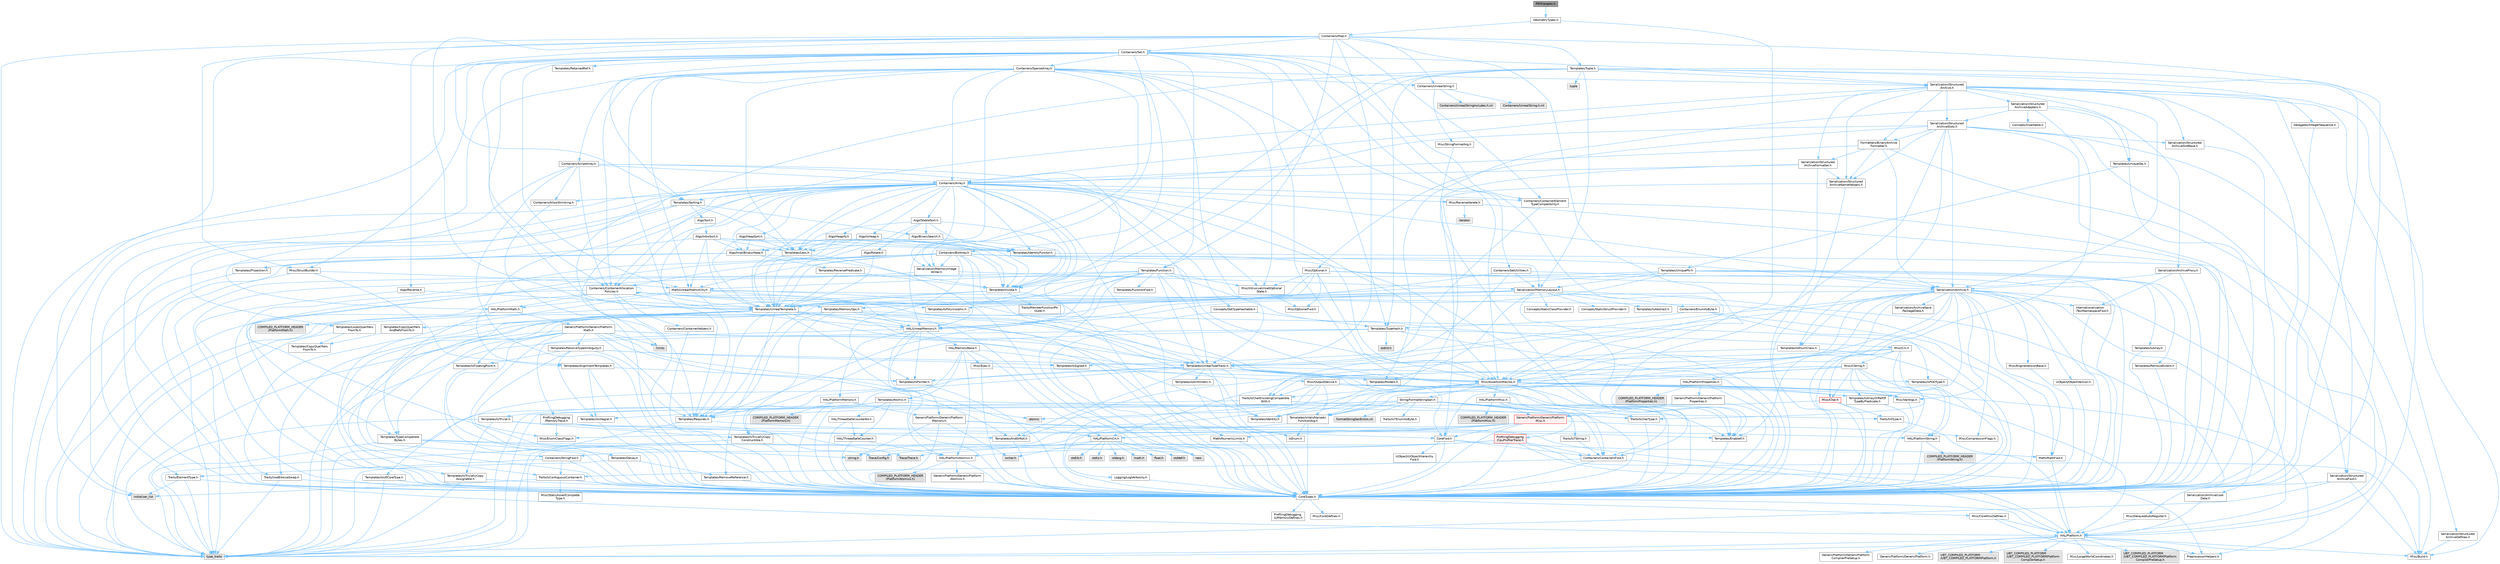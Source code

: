 digraph "PNTriangles.h"
{
 // INTERACTIVE_SVG=YES
 // LATEX_PDF_SIZE
  bgcolor="transparent";
  edge [fontname=Helvetica,fontsize=10,labelfontname=Helvetica,labelfontsize=10];
  node [fontname=Helvetica,fontsize=10,shape=box,height=0.2,width=0.4];
  Node1 [id="Node000001",label="PNTriangles.h",height=0.2,width=0.4,color="gray40", fillcolor="grey60", style="filled", fontcolor="black",tooltip=" "];
  Node1 -> Node2 [id="edge1_Node000001_Node000002",color="steelblue1",style="solid",tooltip=" "];
  Node2 [id="Node000002",label="GeometryTypes.h",height=0.2,width=0.4,color="grey40", fillcolor="white", style="filled",URL="$d3/dcd/GeometryTypes_8h.html",tooltip=" "];
  Node2 -> Node3 [id="edge2_Node000002_Node000003",color="steelblue1",style="solid",tooltip=" "];
  Node3 [id="Node000003",label="Containers/Map.h",height=0.2,width=0.4,color="grey40", fillcolor="white", style="filled",URL="$df/d79/Map_8h.html",tooltip=" "];
  Node3 -> Node4 [id="edge3_Node000003_Node000004",color="steelblue1",style="solid",tooltip=" "];
  Node4 [id="Node000004",label="CoreTypes.h",height=0.2,width=0.4,color="grey40", fillcolor="white", style="filled",URL="$dc/dec/CoreTypes_8h.html",tooltip=" "];
  Node4 -> Node5 [id="edge4_Node000004_Node000005",color="steelblue1",style="solid",tooltip=" "];
  Node5 [id="Node000005",label="HAL/Platform.h",height=0.2,width=0.4,color="grey40", fillcolor="white", style="filled",URL="$d9/dd0/Platform_8h.html",tooltip=" "];
  Node5 -> Node6 [id="edge5_Node000005_Node000006",color="steelblue1",style="solid",tooltip=" "];
  Node6 [id="Node000006",label="Misc/Build.h",height=0.2,width=0.4,color="grey40", fillcolor="white", style="filled",URL="$d3/dbb/Build_8h.html",tooltip=" "];
  Node5 -> Node7 [id="edge6_Node000005_Node000007",color="steelblue1",style="solid",tooltip=" "];
  Node7 [id="Node000007",label="Misc/LargeWorldCoordinates.h",height=0.2,width=0.4,color="grey40", fillcolor="white", style="filled",URL="$d2/dcb/LargeWorldCoordinates_8h.html",tooltip=" "];
  Node5 -> Node8 [id="edge7_Node000005_Node000008",color="steelblue1",style="solid",tooltip=" "];
  Node8 [id="Node000008",label="type_traits",height=0.2,width=0.4,color="grey60", fillcolor="#E0E0E0", style="filled",tooltip=" "];
  Node5 -> Node9 [id="edge8_Node000005_Node000009",color="steelblue1",style="solid",tooltip=" "];
  Node9 [id="Node000009",label="PreprocessorHelpers.h",height=0.2,width=0.4,color="grey40", fillcolor="white", style="filled",URL="$db/ddb/PreprocessorHelpers_8h.html",tooltip=" "];
  Node5 -> Node10 [id="edge9_Node000005_Node000010",color="steelblue1",style="solid",tooltip=" "];
  Node10 [id="Node000010",label="UBT_COMPILED_PLATFORM\l/UBT_COMPILED_PLATFORMPlatform\lCompilerPreSetup.h",height=0.2,width=0.4,color="grey60", fillcolor="#E0E0E0", style="filled",tooltip=" "];
  Node5 -> Node11 [id="edge10_Node000005_Node000011",color="steelblue1",style="solid",tooltip=" "];
  Node11 [id="Node000011",label="GenericPlatform/GenericPlatform\lCompilerPreSetup.h",height=0.2,width=0.4,color="grey40", fillcolor="white", style="filled",URL="$d9/dc8/GenericPlatformCompilerPreSetup_8h.html",tooltip=" "];
  Node5 -> Node12 [id="edge11_Node000005_Node000012",color="steelblue1",style="solid",tooltip=" "];
  Node12 [id="Node000012",label="GenericPlatform/GenericPlatform.h",height=0.2,width=0.4,color="grey40", fillcolor="white", style="filled",URL="$d6/d84/GenericPlatform_8h.html",tooltip=" "];
  Node5 -> Node13 [id="edge12_Node000005_Node000013",color="steelblue1",style="solid",tooltip=" "];
  Node13 [id="Node000013",label="UBT_COMPILED_PLATFORM\l/UBT_COMPILED_PLATFORMPlatform.h",height=0.2,width=0.4,color="grey60", fillcolor="#E0E0E0", style="filled",tooltip=" "];
  Node5 -> Node14 [id="edge13_Node000005_Node000014",color="steelblue1",style="solid",tooltip=" "];
  Node14 [id="Node000014",label="UBT_COMPILED_PLATFORM\l/UBT_COMPILED_PLATFORMPlatform\lCompilerSetup.h",height=0.2,width=0.4,color="grey60", fillcolor="#E0E0E0", style="filled",tooltip=" "];
  Node4 -> Node15 [id="edge14_Node000004_Node000015",color="steelblue1",style="solid",tooltip=" "];
  Node15 [id="Node000015",label="ProfilingDebugging\l/UMemoryDefines.h",height=0.2,width=0.4,color="grey40", fillcolor="white", style="filled",URL="$d2/da2/UMemoryDefines_8h.html",tooltip=" "];
  Node4 -> Node16 [id="edge15_Node000004_Node000016",color="steelblue1",style="solid",tooltip=" "];
  Node16 [id="Node000016",label="Misc/CoreMiscDefines.h",height=0.2,width=0.4,color="grey40", fillcolor="white", style="filled",URL="$da/d38/CoreMiscDefines_8h.html",tooltip=" "];
  Node16 -> Node5 [id="edge16_Node000016_Node000005",color="steelblue1",style="solid",tooltip=" "];
  Node16 -> Node9 [id="edge17_Node000016_Node000009",color="steelblue1",style="solid",tooltip=" "];
  Node4 -> Node17 [id="edge18_Node000004_Node000017",color="steelblue1",style="solid",tooltip=" "];
  Node17 [id="Node000017",label="Misc/CoreDefines.h",height=0.2,width=0.4,color="grey40", fillcolor="white", style="filled",URL="$d3/dd2/CoreDefines_8h.html",tooltip=" "];
  Node3 -> Node18 [id="edge19_Node000003_Node000018",color="steelblue1",style="solid",tooltip=" "];
  Node18 [id="Node000018",label="Algo/Reverse.h",height=0.2,width=0.4,color="grey40", fillcolor="white", style="filled",URL="$d5/d93/Reverse_8h.html",tooltip=" "];
  Node18 -> Node4 [id="edge20_Node000018_Node000004",color="steelblue1",style="solid",tooltip=" "];
  Node18 -> Node19 [id="edge21_Node000018_Node000019",color="steelblue1",style="solid",tooltip=" "];
  Node19 [id="Node000019",label="Templates/UnrealTemplate.h",height=0.2,width=0.4,color="grey40", fillcolor="white", style="filled",URL="$d4/d24/UnrealTemplate_8h.html",tooltip=" "];
  Node19 -> Node4 [id="edge22_Node000019_Node000004",color="steelblue1",style="solid",tooltip=" "];
  Node19 -> Node20 [id="edge23_Node000019_Node000020",color="steelblue1",style="solid",tooltip=" "];
  Node20 [id="Node000020",label="Templates/IsPointer.h",height=0.2,width=0.4,color="grey40", fillcolor="white", style="filled",URL="$d7/d05/IsPointer_8h.html",tooltip=" "];
  Node20 -> Node4 [id="edge24_Node000020_Node000004",color="steelblue1",style="solid",tooltip=" "];
  Node19 -> Node21 [id="edge25_Node000019_Node000021",color="steelblue1",style="solid",tooltip=" "];
  Node21 [id="Node000021",label="HAL/UnrealMemory.h",height=0.2,width=0.4,color="grey40", fillcolor="white", style="filled",URL="$d9/d96/UnrealMemory_8h.html",tooltip=" "];
  Node21 -> Node4 [id="edge26_Node000021_Node000004",color="steelblue1",style="solid",tooltip=" "];
  Node21 -> Node22 [id="edge27_Node000021_Node000022",color="steelblue1",style="solid",tooltip=" "];
  Node22 [id="Node000022",label="GenericPlatform/GenericPlatform\lMemory.h",height=0.2,width=0.4,color="grey40", fillcolor="white", style="filled",URL="$dd/d22/GenericPlatformMemory_8h.html",tooltip=" "];
  Node22 -> Node23 [id="edge28_Node000022_Node000023",color="steelblue1",style="solid",tooltip=" "];
  Node23 [id="Node000023",label="CoreFwd.h",height=0.2,width=0.4,color="grey40", fillcolor="white", style="filled",URL="$d1/d1e/CoreFwd_8h.html",tooltip=" "];
  Node23 -> Node4 [id="edge29_Node000023_Node000004",color="steelblue1",style="solid",tooltip=" "];
  Node23 -> Node24 [id="edge30_Node000023_Node000024",color="steelblue1",style="solid",tooltip=" "];
  Node24 [id="Node000024",label="Containers/ContainersFwd.h",height=0.2,width=0.4,color="grey40", fillcolor="white", style="filled",URL="$d4/d0a/ContainersFwd_8h.html",tooltip=" "];
  Node24 -> Node5 [id="edge31_Node000024_Node000005",color="steelblue1",style="solid",tooltip=" "];
  Node24 -> Node4 [id="edge32_Node000024_Node000004",color="steelblue1",style="solid",tooltip=" "];
  Node24 -> Node25 [id="edge33_Node000024_Node000025",color="steelblue1",style="solid",tooltip=" "];
  Node25 [id="Node000025",label="Traits/IsContiguousContainer.h",height=0.2,width=0.4,color="grey40", fillcolor="white", style="filled",URL="$d5/d3c/IsContiguousContainer_8h.html",tooltip=" "];
  Node25 -> Node4 [id="edge34_Node000025_Node000004",color="steelblue1",style="solid",tooltip=" "];
  Node25 -> Node26 [id="edge35_Node000025_Node000026",color="steelblue1",style="solid",tooltip=" "];
  Node26 [id="Node000026",label="Misc/StaticAssertComplete\lType.h",height=0.2,width=0.4,color="grey40", fillcolor="white", style="filled",URL="$d5/d4e/StaticAssertCompleteType_8h.html",tooltip=" "];
  Node25 -> Node27 [id="edge36_Node000025_Node000027",color="steelblue1",style="solid",tooltip=" "];
  Node27 [id="Node000027",label="initializer_list",height=0.2,width=0.4,color="grey60", fillcolor="#E0E0E0", style="filled",tooltip=" "];
  Node23 -> Node28 [id="edge37_Node000023_Node000028",color="steelblue1",style="solid",tooltip=" "];
  Node28 [id="Node000028",label="Math/MathFwd.h",height=0.2,width=0.4,color="grey40", fillcolor="white", style="filled",URL="$d2/d10/MathFwd_8h.html",tooltip=" "];
  Node28 -> Node5 [id="edge38_Node000028_Node000005",color="steelblue1",style="solid",tooltip=" "];
  Node23 -> Node29 [id="edge39_Node000023_Node000029",color="steelblue1",style="solid",tooltip=" "];
  Node29 [id="Node000029",label="UObject/UObjectHierarchy\lFwd.h",height=0.2,width=0.4,color="grey40", fillcolor="white", style="filled",URL="$d3/d13/UObjectHierarchyFwd_8h.html",tooltip=" "];
  Node22 -> Node4 [id="edge40_Node000022_Node000004",color="steelblue1",style="solid",tooltip=" "];
  Node22 -> Node30 [id="edge41_Node000022_Node000030",color="steelblue1",style="solid",tooltip=" "];
  Node30 [id="Node000030",label="HAL/PlatformString.h",height=0.2,width=0.4,color="grey40", fillcolor="white", style="filled",URL="$db/db5/PlatformString_8h.html",tooltip=" "];
  Node30 -> Node4 [id="edge42_Node000030_Node000004",color="steelblue1",style="solid",tooltip=" "];
  Node30 -> Node31 [id="edge43_Node000030_Node000031",color="steelblue1",style="solid",tooltip=" "];
  Node31 [id="Node000031",label="COMPILED_PLATFORM_HEADER\l(PlatformString.h)",height=0.2,width=0.4,color="grey60", fillcolor="#E0E0E0", style="filled",tooltip=" "];
  Node22 -> Node32 [id="edge44_Node000022_Node000032",color="steelblue1",style="solid",tooltip=" "];
  Node32 [id="Node000032",label="string.h",height=0.2,width=0.4,color="grey60", fillcolor="#E0E0E0", style="filled",tooltip=" "];
  Node22 -> Node33 [id="edge45_Node000022_Node000033",color="steelblue1",style="solid",tooltip=" "];
  Node33 [id="Node000033",label="wchar.h",height=0.2,width=0.4,color="grey60", fillcolor="#E0E0E0", style="filled",tooltip=" "];
  Node21 -> Node34 [id="edge46_Node000021_Node000034",color="steelblue1",style="solid",tooltip=" "];
  Node34 [id="Node000034",label="HAL/MemoryBase.h",height=0.2,width=0.4,color="grey40", fillcolor="white", style="filled",URL="$d6/d9f/MemoryBase_8h.html",tooltip=" "];
  Node34 -> Node4 [id="edge47_Node000034_Node000004",color="steelblue1",style="solid",tooltip=" "];
  Node34 -> Node35 [id="edge48_Node000034_Node000035",color="steelblue1",style="solid",tooltip=" "];
  Node35 [id="Node000035",label="HAL/PlatformAtomics.h",height=0.2,width=0.4,color="grey40", fillcolor="white", style="filled",URL="$d3/d36/PlatformAtomics_8h.html",tooltip=" "];
  Node35 -> Node4 [id="edge49_Node000035_Node000004",color="steelblue1",style="solid",tooltip=" "];
  Node35 -> Node36 [id="edge50_Node000035_Node000036",color="steelblue1",style="solid",tooltip=" "];
  Node36 [id="Node000036",label="GenericPlatform/GenericPlatform\lAtomics.h",height=0.2,width=0.4,color="grey40", fillcolor="white", style="filled",URL="$da/d72/GenericPlatformAtomics_8h.html",tooltip=" "];
  Node36 -> Node4 [id="edge51_Node000036_Node000004",color="steelblue1",style="solid",tooltip=" "];
  Node35 -> Node37 [id="edge52_Node000035_Node000037",color="steelblue1",style="solid",tooltip=" "];
  Node37 [id="Node000037",label="COMPILED_PLATFORM_HEADER\l(PlatformAtomics.h)",height=0.2,width=0.4,color="grey60", fillcolor="#E0E0E0", style="filled",tooltip=" "];
  Node34 -> Node38 [id="edge53_Node000034_Node000038",color="steelblue1",style="solid",tooltip=" "];
  Node38 [id="Node000038",label="HAL/PlatformCrt.h",height=0.2,width=0.4,color="grey40", fillcolor="white", style="filled",URL="$d8/d75/PlatformCrt_8h.html",tooltip=" "];
  Node38 -> Node39 [id="edge54_Node000038_Node000039",color="steelblue1",style="solid",tooltip=" "];
  Node39 [id="Node000039",label="new",height=0.2,width=0.4,color="grey60", fillcolor="#E0E0E0", style="filled",tooltip=" "];
  Node38 -> Node33 [id="edge55_Node000038_Node000033",color="steelblue1",style="solid",tooltip=" "];
  Node38 -> Node40 [id="edge56_Node000038_Node000040",color="steelblue1",style="solid",tooltip=" "];
  Node40 [id="Node000040",label="stddef.h",height=0.2,width=0.4,color="grey60", fillcolor="#E0E0E0", style="filled",tooltip=" "];
  Node38 -> Node41 [id="edge57_Node000038_Node000041",color="steelblue1",style="solid",tooltip=" "];
  Node41 [id="Node000041",label="stdlib.h",height=0.2,width=0.4,color="grey60", fillcolor="#E0E0E0", style="filled",tooltip=" "];
  Node38 -> Node42 [id="edge58_Node000038_Node000042",color="steelblue1",style="solid",tooltip=" "];
  Node42 [id="Node000042",label="stdio.h",height=0.2,width=0.4,color="grey60", fillcolor="#E0E0E0", style="filled",tooltip=" "];
  Node38 -> Node43 [id="edge59_Node000038_Node000043",color="steelblue1",style="solid",tooltip=" "];
  Node43 [id="Node000043",label="stdarg.h",height=0.2,width=0.4,color="grey60", fillcolor="#E0E0E0", style="filled",tooltip=" "];
  Node38 -> Node44 [id="edge60_Node000038_Node000044",color="steelblue1",style="solid",tooltip=" "];
  Node44 [id="Node000044",label="math.h",height=0.2,width=0.4,color="grey60", fillcolor="#E0E0E0", style="filled",tooltip=" "];
  Node38 -> Node45 [id="edge61_Node000038_Node000045",color="steelblue1",style="solid",tooltip=" "];
  Node45 [id="Node000045",label="float.h",height=0.2,width=0.4,color="grey60", fillcolor="#E0E0E0", style="filled",tooltip=" "];
  Node38 -> Node32 [id="edge62_Node000038_Node000032",color="steelblue1",style="solid",tooltip=" "];
  Node34 -> Node46 [id="edge63_Node000034_Node000046",color="steelblue1",style="solid",tooltip=" "];
  Node46 [id="Node000046",label="Misc/Exec.h",height=0.2,width=0.4,color="grey40", fillcolor="white", style="filled",URL="$de/ddb/Exec_8h.html",tooltip=" "];
  Node46 -> Node4 [id="edge64_Node000046_Node000004",color="steelblue1",style="solid",tooltip=" "];
  Node46 -> Node47 [id="edge65_Node000046_Node000047",color="steelblue1",style="solid",tooltip=" "];
  Node47 [id="Node000047",label="Misc/AssertionMacros.h",height=0.2,width=0.4,color="grey40", fillcolor="white", style="filled",URL="$d0/dfa/AssertionMacros_8h.html",tooltip=" "];
  Node47 -> Node4 [id="edge66_Node000047_Node000004",color="steelblue1",style="solid",tooltip=" "];
  Node47 -> Node5 [id="edge67_Node000047_Node000005",color="steelblue1",style="solid",tooltip=" "];
  Node47 -> Node48 [id="edge68_Node000047_Node000048",color="steelblue1",style="solid",tooltip=" "];
  Node48 [id="Node000048",label="HAL/PlatformMisc.h",height=0.2,width=0.4,color="grey40", fillcolor="white", style="filled",URL="$d0/df5/PlatformMisc_8h.html",tooltip=" "];
  Node48 -> Node4 [id="edge69_Node000048_Node000004",color="steelblue1",style="solid",tooltip=" "];
  Node48 -> Node49 [id="edge70_Node000048_Node000049",color="steelblue1",style="solid",tooltip=" "];
  Node49 [id="Node000049",label="GenericPlatform/GenericPlatform\lMisc.h",height=0.2,width=0.4,color="red", fillcolor="#FFF0F0", style="filled",URL="$db/d9a/GenericPlatformMisc_8h.html",tooltip=" "];
  Node49 -> Node50 [id="edge71_Node000049_Node000050",color="steelblue1",style="solid",tooltip=" "];
  Node50 [id="Node000050",label="Containers/StringFwd.h",height=0.2,width=0.4,color="grey40", fillcolor="white", style="filled",URL="$df/d37/StringFwd_8h.html",tooltip=" "];
  Node50 -> Node4 [id="edge72_Node000050_Node000004",color="steelblue1",style="solid",tooltip=" "];
  Node50 -> Node51 [id="edge73_Node000050_Node000051",color="steelblue1",style="solid",tooltip=" "];
  Node51 [id="Node000051",label="Traits/ElementType.h",height=0.2,width=0.4,color="grey40", fillcolor="white", style="filled",URL="$d5/d4f/ElementType_8h.html",tooltip=" "];
  Node51 -> Node5 [id="edge74_Node000051_Node000005",color="steelblue1",style="solid",tooltip=" "];
  Node51 -> Node27 [id="edge75_Node000051_Node000027",color="steelblue1",style="solid",tooltip=" "];
  Node51 -> Node8 [id="edge76_Node000051_Node000008",color="steelblue1",style="solid",tooltip=" "];
  Node50 -> Node25 [id="edge77_Node000050_Node000025",color="steelblue1",style="solid",tooltip=" "];
  Node49 -> Node23 [id="edge78_Node000049_Node000023",color="steelblue1",style="solid",tooltip=" "];
  Node49 -> Node4 [id="edge79_Node000049_Node000004",color="steelblue1",style="solid",tooltip=" "];
  Node49 -> Node38 [id="edge80_Node000049_Node000038",color="steelblue1",style="solid",tooltip=" "];
  Node49 -> Node53 [id="edge81_Node000049_Node000053",color="steelblue1",style="solid",tooltip=" "];
  Node53 [id="Node000053",label="Math/NumericLimits.h",height=0.2,width=0.4,color="grey40", fillcolor="white", style="filled",URL="$df/d1b/NumericLimits_8h.html",tooltip=" "];
  Node53 -> Node4 [id="edge82_Node000053_Node000004",color="steelblue1",style="solid",tooltip=" "];
  Node49 -> Node54 [id="edge83_Node000049_Node000054",color="steelblue1",style="solid",tooltip=" "];
  Node54 [id="Node000054",label="Misc/CompressionFlags.h",height=0.2,width=0.4,color="grey40", fillcolor="white", style="filled",URL="$d9/d76/CompressionFlags_8h.html",tooltip=" "];
  Node49 -> Node55 [id="edge84_Node000049_Node000055",color="steelblue1",style="solid",tooltip=" "];
  Node55 [id="Node000055",label="Misc/EnumClassFlags.h",height=0.2,width=0.4,color="grey40", fillcolor="white", style="filled",URL="$d8/de7/EnumClassFlags_8h.html",tooltip=" "];
  Node48 -> Node58 [id="edge85_Node000048_Node000058",color="steelblue1",style="solid",tooltip=" "];
  Node58 [id="Node000058",label="COMPILED_PLATFORM_HEADER\l(PlatformMisc.h)",height=0.2,width=0.4,color="grey60", fillcolor="#E0E0E0", style="filled",tooltip=" "];
  Node48 -> Node59 [id="edge86_Node000048_Node000059",color="steelblue1",style="solid",tooltip=" "];
  Node59 [id="Node000059",label="ProfilingDebugging\l/CpuProfilerTrace.h",height=0.2,width=0.4,color="red", fillcolor="#FFF0F0", style="filled",URL="$da/dcb/CpuProfilerTrace_8h.html",tooltip=" "];
  Node59 -> Node4 [id="edge87_Node000059_Node000004",color="steelblue1",style="solid",tooltip=" "];
  Node59 -> Node24 [id="edge88_Node000059_Node000024",color="steelblue1",style="solid",tooltip=" "];
  Node59 -> Node35 [id="edge89_Node000059_Node000035",color="steelblue1",style="solid",tooltip=" "];
  Node59 -> Node9 [id="edge90_Node000059_Node000009",color="steelblue1",style="solid",tooltip=" "];
  Node59 -> Node6 [id="edge91_Node000059_Node000006",color="steelblue1",style="solid",tooltip=" "];
  Node59 -> Node60 [id="edge92_Node000059_Node000060",color="steelblue1",style="solid",tooltip=" "];
  Node60 [id="Node000060",label="Trace/Config.h",height=0.2,width=0.4,color="grey60", fillcolor="#E0E0E0", style="filled",tooltip=" "];
  Node59 -> Node63 [id="edge93_Node000059_Node000063",color="steelblue1",style="solid",tooltip=" "];
  Node63 [id="Node000063",label="Trace/Trace.h",height=0.2,width=0.4,color="grey60", fillcolor="#E0E0E0", style="filled",tooltip=" "];
  Node47 -> Node9 [id="edge94_Node000047_Node000009",color="steelblue1",style="solid",tooltip=" "];
  Node47 -> Node64 [id="edge95_Node000047_Node000064",color="steelblue1",style="solid",tooltip=" "];
  Node64 [id="Node000064",label="Templates/EnableIf.h",height=0.2,width=0.4,color="grey40", fillcolor="white", style="filled",URL="$d7/d60/EnableIf_8h.html",tooltip=" "];
  Node64 -> Node4 [id="edge96_Node000064_Node000004",color="steelblue1",style="solid",tooltip=" "];
  Node47 -> Node65 [id="edge97_Node000047_Node000065",color="steelblue1",style="solid",tooltip=" "];
  Node65 [id="Node000065",label="Templates/IsArrayOrRefOf\lTypeByPredicate.h",height=0.2,width=0.4,color="grey40", fillcolor="white", style="filled",URL="$d6/da1/IsArrayOrRefOfTypeByPredicate_8h.html",tooltip=" "];
  Node65 -> Node4 [id="edge98_Node000065_Node000004",color="steelblue1",style="solid",tooltip=" "];
  Node47 -> Node66 [id="edge99_Node000047_Node000066",color="steelblue1",style="solid",tooltip=" "];
  Node66 [id="Node000066",label="Templates/IsValidVariadic\lFunctionArg.h",height=0.2,width=0.4,color="grey40", fillcolor="white", style="filled",URL="$d0/dc8/IsValidVariadicFunctionArg_8h.html",tooltip=" "];
  Node66 -> Node4 [id="edge100_Node000066_Node000004",color="steelblue1",style="solid",tooltip=" "];
  Node66 -> Node67 [id="edge101_Node000066_Node000067",color="steelblue1",style="solid",tooltip=" "];
  Node67 [id="Node000067",label="IsEnum.h",height=0.2,width=0.4,color="grey40", fillcolor="white", style="filled",URL="$d4/de5/IsEnum_8h.html",tooltip=" "];
  Node66 -> Node8 [id="edge102_Node000066_Node000008",color="steelblue1",style="solid",tooltip=" "];
  Node47 -> Node68 [id="edge103_Node000047_Node000068",color="steelblue1",style="solid",tooltip=" "];
  Node68 [id="Node000068",label="Traits/IsCharEncodingCompatible\lWith.h",height=0.2,width=0.4,color="grey40", fillcolor="white", style="filled",URL="$df/dd1/IsCharEncodingCompatibleWith_8h.html",tooltip=" "];
  Node68 -> Node8 [id="edge104_Node000068_Node000008",color="steelblue1",style="solid",tooltip=" "];
  Node68 -> Node69 [id="edge105_Node000068_Node000069",color="steelblue1",style="solid",tooltip=" "];
  Node69 [id="Node000069",label="Traits/IsCharType.h",height=0.2,width=0.4,color="grey40", fillcolor="white", style="filled",URL="$db/d51/IsCharType_8h.html",tooltip=" "];
  Node69 -> Node4 [id="edge106_Node000069_Node000004",color="steelblue1",style="solid",tooltip=" "];
  Node47 -> Node70 [id="edge107_Node000047_Node000070",color="steelblue1",style="solid",tooltip=" "];
  Node70 [id="Node000070",label="Misc/VarArgs.h",height=0.2,width=0.4,color="grey40", fillcolor="white", style="filled",URL="$d5/d6f/VarArgs_8h.html",tooltip=" "];
  Node70 -> Node4 [id="edge108_Node000070_Node000004",color="steelblue1",style="solid",tooltip=" "];
  Node47 -> Node71 [id="edge109_Node000047_Node000071",color="steelblue1",style="solid",tooltip=" "];
  Node71 [id="Node000071",label="String/FormatStringSan.h",height=0.2,width=0.4,color="grey40", fillcolor="white", style="filled",URL="$d3/d8b/FormatStringSan_8h.html",tooltip=" "];
  Node71 -> Node8 [id="edge110_Node000071_Node000008",color="steelblue1",style="solid",tooltip=" "];
  Node71 -> Node4 [id="edge111_Node000071_Node000004",color="steelblue1",style="solid",tooltip=" "];
  Node71 -> Node72 [id="edge112_Node000071_Node000072",color="steelblue1",style="solid",tooltip=" "];
  Node72 [id="Node000072",label="Templates/Requires.h",height=0.2,width=0.4,color="grey40", fillcolor="white", style="filled",URL="$dc/d96/Requires_8h.html",tooltip=" "];
  Node72 -> Node64 [id="edge113_Node000072_Node000064",color="steelblue1",style="solid",tooltip=" "];
  Node72 -> Node8 [id="edge114_Node000072_Node000008",color="steelblue1",style="solid",tooltip=" "];
  Node71 -> Node73 [id="edge115_Node000071_Node000073",color="steelblue1",style="solid",tooltip=" "];
  Node73 [id="Node000073",label="Templates/Identity.h",height=0.2,width=0.4,color="grey40", fillcolor="white", style="filled",URL="$d0/dd5/Identity_8h.html",tooltip=" "];
  Node71 -> Node66 [id="edge116_Node000071_Node000066",color="steelblue1",style="solid",tooltip=" "];
  Node71 -> Node69 [id="edge117_Node000071_Node000069",color="steelblue1",style="solid",tooltip=" "];
  Node71 -> Node74 [id="edge118_Node000071_Node000074",color="steelblue1",style="solid",tooltip=" "];
  Node74 [id="Node000074",label="Traits/IsTEnumAsByte.h",height=0.2,width=0.4,color="grey40", fillcolor="white", style="filled",URL="$d1/de6/IsTEnumAsByte_8h.html",tooltip=" "];
  Node71 -> Node75 [id="edge119_Node000071_Node000075",color="steelblue1",style="solid",tooltip=" "];
  Node75 [id="Node000075",label="Traits/IsTString.h",height=0.2,width=0.4,color="grey40", fillcolor="white", style="filled",URL="$d0/df8/IsTString_8h.html",tooltip=" "];
  Node75 -> Node24 [id="edge120_Node000075_Node000024",color="steelblue1",style="solid",tooltip=" "];
  Node71 -> Node24 [id="edge121_Node000071_Node000024",color="steelblue1",style="solid",tooltip=" "];
  Node71 -> Node76 [id="edge122_Node000071_Node000076",color="steelblue1",style="solid",tooltip=" "];
  Node76 [id="Node000076",label="FormatStringSanErrors.inl",height=0.2,width=0.4,color="grey60", fillcolor="#E0E0E0", style="filled",tooltip=" "];
  Node47 -> Node77 [id="edge123_Node000047_Node000077",color="steelblue1",style="solid",tooltip=" "];
  Node77 [id="Node000077",label="atomic",height=0.2,width=0.4,color="grey60", fillcolor="#E0E0E0", style="filled",tooltip=" "];
  Node34 -> Node78 [id="edge124_Node000034_Node000078",color="steelblue1",style="solid",tooltip=" "];
  Node78 [id="Node000078",label="Misc/OutputDevice.h",height=0.2,width=0.4,color="grey40", fillcolor="white", style="filled",URL="$d7/d32/OutputDevice_8h.html",tooltip=" "];
  Node78 -> Node23 [id="edge125_Node000078_Node000023",color="steelblue1",style="solid",tooltip=" "];
  Node78 -> Node4 [id="edge126_Node000078_Node000004",color="steelblue1",style="solid",tooltip=" "];
  Node78 -> Node79 [id="edge127_Node000078_Node000079",color="steelblue1",style="solid",tooltip=" "];
  Node79 [id="Node000079",label="Logging/LogVerbosity.h",height=0.2,width=0.4,color="grey40", fillcolor="white", style="filled",URL="$d2/d8f/LogVerbosity_8h.html",tooltip=" "];
  Node79 -> Node4 [id="edge128_Node000079_Node000004",color="steelblue1",style="solid",tooltip=" "];
  Node78 -> Node70 [id="edge129_Node000078_Node000070",color="steelblue1",style="solid",tooltip=" "];
  Node78 -> Node65 [id="edge130_Node000078_Node000065",color="steelblue1",style="solid",tooltip=" "];
  Node78 -> Node66 [id="edge131_Node000078_Node000066",color="steelblue1",style="solid",tooltip=" "];
  Node78 -> Node68 [id="edge132_Node000078_Node000068",color="steelblue1",style="solid",tooltip=" "];
  Node34 -> Node80 [id="edge133_Node000034_Node000080",color="steelblue1",style="solid",tooltip=" "];
  Node80 [id="Node000080",label="Templates/Atomic.h",height=0.2,width=0.4,color="grey40", fillcolor="white", style="filled",URL="$d3/d91/Atomic_8h.html",tooltip=" "];
  Node80 -> Node81 [id="edge134_Node000080_Node000081",color="steelblue1",style="solid",tooltip=" "];
  Node81 [id="Node000081",label="HAL/ThreadSafeCounter.h",height=0.2,width=0.4,color="grey40", fillcolor="white", style="filled",URL="$dc/dc9/ThreadSafeCounter_8h.html",tooltip=" "];
  Node81 -> Node4 [id="edge135_Node000081_Node000004",color="steelblue1",style="solid",tooltip=" "];
  Node81 -> Node35 [id="edge136_Node000081_Node000035",color="steelblue1",style="solid",tooltip=" "];
  Node80 -> Node82 [id="edge137_Node000080_Node000082",color="steelblue1",style="solid",tooltip=" "];
  Node82 [id="Node000082",label="HAL/ThreadSafeCounter64.h",height=0.2,width=0.4,color="grey40", fillcolor="white", style="filled",URL="$d0/d12/ThreadSafeCounter64_8h.html",tooltip=" "];
  Node82 -> Node4 [id="edge138_Node000082_Node000004",color="steelblue1",style="solid",tooltip=" "];
  Node82 -> Node81 [id="edge139_Node000082_Node000081",color="steelblue1",style="solid",tooltip=" "];
  Node80 -> Node83 [id="edge140_Node000080_Node000083",color="steelblue1",style="solid",tooltip=" "];
  Node83 [id="Node000083",label="Templates/IsIntegral.h",height=0.2,width=0.4,color="grey40", fillcolor="white", style="filled",URL="$da/d64/IsIntegral_8h.html",tooltip=" "];
  Node83 -> Node4 [id="edge141_Node000083_Node000004",color="steelblue1",style="solid",tooltip=" "];
  Node80 -> Node84 [id="edge142_Node000080_Node000084",color="steelblue1",style="solid",tooltip=" "];
  Node84 [id="Node000084",label="Templates/IsTrivial.h",height=0.2,width=0.4,color="grey40", fillcolor="white", style="filled",URL="$da/d4c/IsTrivial_8h.html",tooltip=" "];
  Node84 -> Node85 [id="edge143_Node000084_Node000085",color="steelblue1",style="solid",tooltip=" "];
  Node85 [id="Node000085",label="Templates/AndOrNot.h",height=0.2,width=0.4,color="grey40", fillcolor="white", style="filled",URL="$db/d0a/AndOrNot_8h.html",tooltip=" "];
  Node85 -> Node4 [id="edge144_Node000085_Node000004",color="steelblue1",style="solid",tooltip=" "];
  Node84 -> Node86 [id="edge145_Node000084_Node000086",color="steelblue1",style="solid",tooltip=" "];
  Node86 [id="Node000086",label="Templates/IsTriviallyCopy\lConstructible.h",height=0.2,width=0.4,color="grey40", fillcolor="white", style="filled",URL="$d3/d78/IsTriviallyCopyConstructible_8h.html",tooltip=" "];
  Node86 -> Node4 [id="edge146_Node000086_Node000004",color="steelblue1",style="solid",tooltip=" "];
  Node86 -> Node8 [id="edge147_Node000086_Node000008",color="steelblue1",style="solid",tooltip=" "];
  Node84 -> Node87 [id="edge148_Node000084_Node000087",color="steelblue1",style="solid",tooltip=" "];
  Node87 [id="Node000087",label="Templates/IsTriviallyCopy\lAssignable.h",height=0.2,width=0.4,color="grey40", fillcolor="white", style="filled",URL="$d2/df2/IsTriviallyCopyAssignable_8h.html",tooltip=" "];
  Node87 -> Node4 [id="edge149_Node000087_Node000004",color="steelblue1",style="solid",tooltip=" "];
  Node87 -> Node8 [id="edge150_Node000087_Node000008",color="steelblue1",style="solid",tooltip=" "];
  Node84 -> Node8 [id="edge151_Node000084_Node000008",color="steelblue1",style="solid",tooltip=" "];
  Node80 -> Node88 [id="edge152_Node000080_Node000088",color="steelblue1",style="solid",tooltip=" "];
  Node88 [id="Node000088",label="Traits/IntType.h",height=0.2,width=0.4,color="grey40", fillcolor="white", style="filled",URL="$d7/deb/IntType_8h.html",tooltip=" "];
  Node88 -> Node5 [id="edge153_Node000088_Node000005",color="steelblue1",style="solid",tooltip=" "];
  Node80 -> Node77 [id="edge154_Node000080_Node000077",color="steelblue1",style="solid",tooltip=" "];
  Node21 -> Node89 [id="edge155_Node000021_Node000089",color="steelblue1",style="solid",tooltip=" "];
  Node89 [id="Node000089",label="HAL/PlatformMemory.h",height=0.2,width=0.4,color="grey40", fillcolor="white", style="filled",URL="$de/d68/PlatformMemory_8h.html",tooltip=" "];
  Node89 -> Node4 [id="edge156_Node000089_Node000004",color="steelblue1",style="solid",tooltip=" "];
  Node89 -> Node22 [id="edge157_Node000089_Node000022",color="steelblue1",style="solid",tooltip=" "];
  Node89 -> Node90 [id="edge158_Node000089_Node000090",color="steelblue1",style="solid",tooltip=" "];
  Node90 [id="Node000090",label="COMPILED_PLATFORM_HEADER\l(PlatformMemory.h)",height=0.2,width=0.4,color="grey60", fillcolor="#E0E0E0", style="filled",tooltip=" "];
  Node21 -> Node91 [id="edge159_Node000021_Node000091",color="steelblue1",style="solid",tooltip=" "];
  Node91 [id="Node000091",label="ProfilingDebugging\l/MemoryTrace.h",height=0.2,width=0.4,color="grey40", fillcolor="white", style="filled",URL="$da/dd7/MemoryTrace_8h.html",tooltip=" "];
  Node91 -> Node5 [id="edge160_Node000091_Node000005",color="steelblue1",style="solid",tooltip=" "];
  Node91 -> Node55 [id="edge161_Node000091_Node000055",color="steelblue1",style="solid",tooltip=" "];
  Node91 -> Node60 [id="edge162_Node000091_Node000060",color="steelblue1",style="solid",tooltip=" "];
  Node91 -> Node63 [id="edge163_Node000091_Node000063",color="steelblue1",style="solid",tooltip=" "];
  Node21 -> Node20 [id="edge164_Node000021_Node000020",color="steelblue1",style="solid",tooltip=" "];
  Node19 -> Node92 [id="edge165_Node000019_Node000092",color="steelblue1",style="solid",tooltip=" "];
  Node92 [id="Node000092",label="Templates/CopyQualifiers\lAndRefsFromTo.h",height=0.2,width=0.4,color="grey40", fillcolor="white", style="filled",URL="$d3/db3/CopyQualifiersAndRefsFromTo_8h.html",tooltip=" "];
  Node92 -> Node93 [id="edge166_Node000092_Node000093",color="steelblue1",style="solid",tooltip=" "];
  Node93 [id="Node000093",label="Templates/CopyQualifiers\lFromTo.h",height=0.2,width=0.4,color="grey40", fillcolor="white", style="filled",URL="$d5/db4/CopyQualifiersFromTo_8h.html",tooltip=" "];
  Node19 -> Node94 [id="edge167_Node000019_Node000094",color="steelblue1",style="solid",tooltip=" "];
  Node94 [id="Node000094",label="Templates/UnrealTypeTraits.h",height=0.2,width=0.4,color="grey40", fillcolor="white", style="filled",URL="$d2/d2d/UnrealTypeTraits_8h.html",tooltip=" "];
  Node94 -> Node4 [id="edge168_Node000094_Node000004",color="steelblue1",style="solid",tooltip=" "];
  Node94 -> Node20 [id="edge169_Node000094_Node000020",color="steelblue1",style="solid",tooltip=" "];
  Node94 -> Node47 [id="edge170_Node000094_Node000047",color="steelblue1",style="solid",tooltip=" "];
  Node94 -> Node85 [id="edge171_Node000094_Node000085",color="steelblue1",style="solid",tooltip=" "];
  Node94 -> Node64 [id="edge172_Node000094_Node000064",color="steelblue1",style="solid",tooltip=" "];
  Node94 -> Node95 [id="edge173_Node000094_Node000095",color="steelblue1",style="solid",tooltip=" "];
  Node95 [id="Node000095",label="Templates/IsArithmetic.h",height=0.2,width=0.4,color="grey40", fillcolor="white", style="filled",URL="$d2/d5d/IsArithmetic_8h.html",tooltip=" "];
  Node95 -> Node4 [id="edge174_Node000095_Node000004",color="steelblue1",style="solid",tooltip=" "];
  Node94 -> Node67 [id="edge175_Node000094_Node000067",color="steelblue1",style="solid",tooltip=" "];
  Node94 -> Node96 [id="edge176_Node000094_Node000096",color="steelblue1",style="solid",tooltip=" "];
  Node96 [id="Node000096",label="Templates/Models.h",height=0.2,width=0.4,color="grey40", fillcolor="white", style="filled",URL="$d3/d0c/Models_8h.html",tooltip=" "];
  Node96 -> Node73 [id="edge177_Node000096_Node000073",color="steelblue1",style="solid",tooltip=" "];
  Node94 -> Node97 [id="edge178_Node000094_Node000097",color="steelblue1",style="solid",tooltip=" "];
  Node97 [id="Node000097",label="Templates/IsPODType.h",height=0.2,width=0.4,color="grey40", fillcolor="white", style="filled",URL="$d7/db1/IsPODType_8h.html",tooltip=" "];
  Node97 -> Node4 [id="edge179_Node000097_Node000004",color="steelblue1",style="solid",tooltip=" "];
  Node94 -> Node98 [id="edge180_Node000094_Node000098",color="steelblue1",style="solid",tooltip=" "];
  Node98 [id="Node000098",label="Templates/IsUECoreType.h",height=0.2,width=0.4,color="grey40", fillcolor="white", style="filled",URL="$d1/db8/IsUECoreType_8h.html",tooltip=" "];
  Node98 -> Node4 [id="edge181_Node000098_Node000004",color="steelblue1",style="solid",tooltip=" "];
  Node98 -> Node8 [id="edge182_Node000098_Node000008",color="steelblue1",style="solid",tooltip=" "];
  Node94 -> Node86 [id="edge183_Node000094_Node000086",color="steelblue1",style="solid",tooltip=" "];
  Node19 -> Node99 [id="edge184_Node000019_Node000099",color="steelblue1",style="solid",tooltip=" "];
  Node99 [id="Node000099",label="Templates/RemoveReference.h",height=0.2,width=0.4,color="grey40", fillcolor="white", style="filled",URL="$da/dbe/RemoveReference_8h.html",tooltip=" "];
  Node99 -> Node4 [id="edge185_Node000099_Node000004",color="steelblue1",style="solid",tooltip=" "];
  Node19 -> Node72 [id="edge186_Node000019_Node000072",color="steelblue1",style="solid",tooltip=" "];
  Node19 -> Node100 [id="edge187_Node000019_Node000100",color="steelblue1",style="solid",tooltip=" "];
  Node100 [id="Node000100",label="Templates/TypeCompatible\lBytes.h",height=0.2,width=0.4,color="grey40", fillcolor="white", style="filled",URL="$df/d0a/TypeCompatibleBytes_8h.html",tooltip=" "];
  Node100 -> Node4 [id="edge188_Node000100_Node000004",color="steelblue1",style="solid",tooltip=" "];
  Node100 -> Node32 [id="edge189_Node000100_Node000032",color="steelblue1",style="solid",tooltip=" "];
  Node100 -> Node39 [id="edge190_Node000100_Node000039",color="steelblue1",style="solid",tooltip=" "];
  Node100 -> Node8 [id="edge191_Node000100_Node000008",color="steelblue1",style="solid",tooltip=" "];
  Node19 -> Node73 [id="edge192_Node000019_Node000073",color="steelblue1",style="solid",tooltip=" "];
  Node19 -> Node25 [id="edge193_Node000019_Node000025",color="steelblue1",style="solid",tooltip=" "];
  Node19 -> Node101 [id="edge194_Node000019_Node000101",color="steelblue1",style="solid",tooltip=" "];
  Node101 [id="Node000101",label="Traits/UseBitwiseSwap.h",height=0.2,width=0.4,color="grey40", fillcolor="white", style="filled",URL="$db/df3/UseBitwiseSwap_8h.html",tooltip=" "];
  Node101 -> Node4 [id="edge195_Node000101_Node000004",color="steelblue1",style="solid",tooltip=" "];
  Node101 -> Node8 [id="edge196_Node000101_Node000008",color="steelblue1",style="solid",tooltip=" "];
  Node19 -> Node8 [id="edge197_Node000019_Node000008",color="steelblue1",style="solid",tooltip=" "];
  Node3 -> Node102 [id="edge198_Node000003_Node000102",color="steelblue1",style="solid",tooltip=" "];
  Node102 [id="Node000102",label="Containers/ContainerElement\lTypeCompatibility.h",height=0.2,width=0.4,color="grey40", fillcolor="white", style="filled",URL="$df/ddf/ContainerElementTypeCompatibility_8h.html",tooltip=" "];
  Node102 -> Node4 [id="edge199_Node000102_Node000004",color="steelblue1",style="solid",tooltip=" "];
  Node102 -> Node94 [id="edge200_Node000102_Node000094",color="steelblue1",style="solid",tooltip=" "];
  Node3 -> Node103 [id="edge201_Node000003_Node000103",color="steelblue1",style="solid",tooltip=" "];
  Node103 [id="Node000103",label="Containers/Set.h",height=0.2,width=0.4,color="grey40", fillcolor="white", style="filled",URL="$d4/d45/Set_8h.html",tooltip=" "];
  Node103 -> Node104 [id="edge202_Node000103_Node000104",color="steelblue1",style="solid",tooltip=" "];
  Node104 [id="Node000104",label="Containers/ContainerAllocation\lPolicies.h",height=0.2,width=0.4,color="grey40", fillcolor="white", style="filled",URL="$d7/dff/ContainerAllocationPolicies_8h.html",tooltip=" "];
  Node104 -> Node4 [id="edge203_Node000104_Node000004",color="steelblue1",style="solid",tooltip=" "];
  Node104 -> Node105 [id="edge204_Node000104_Node000105",color="steelblue1",style="solid",tooltip=" "];
  Node105 [id="Node000105",label="Containers/ContainerHelpers.h",height=0.2,width=0.4,color="grey40", fillcolor="white", style="filled",URL="$d7/d33/ContainerHelpers_8h.html",tooltip=" "];
  Node105 -> Node4 [id="edge205_Node000105_Node000004",color="steelblue1",style="solid",tooltip=" "];
  Node104 -> Node104 [id="edge206_Node000104_Node000104",color="steelblue1",style="solid",tooltip=" "];
  Node104 -> Node106 [id="edge207_Node000104_Node000106",color="steelblue1",style="solid",tooltip=" "];
  Node106 [id="Node000106",label="HAL/PlatformMath.h",height=0.2,width=0.4,color="grey40", fillcolor="white", style="filled",URL="$dc/d53/PlatformMath_8h.html",tooltip=" "];
  Node106 -> Node4 [id="edge208_Node000106_Node000004",color="steelblue1",style="solid",tooltip=" "];
  Node106 -> Node107 [id="edge209_Node000106_Node000107",color="steelblue1",style="solid",tooltip=" "];
  Node107 [id="Node000107",label="GenericPlatform/GenericPlatform\lMath.h",height=0.2,width=0.4,color="grey40", fillcolor="white", style="filled",URL="$d5/d79/GenericPlatformMath_8h.html",tooltip=" "];
  Node107 -> Node4 [id="edge210_Node000107_Node000004",color="steelblue1",style="solid",tooltip=" "];
  Node107 -> Node24 [id="edge211_Node000107_Node000024",color="steelblue1",style="solid",tooltip=" "];
  Node107 -> Node38 [id="edge212_Node000107_Node000038",color="steelblue1",style="solid",tooltip=" "];
  Node107 -> Node85 [id="edge213_Node000107_Node000085",color="steelblue1",style="solid",tooltip=" "];
  Node107 -> Node108 [id="edge214_Node000107_Node000108",color="steelblue1",style="solid",tooltip=" "];
  Node108 [id="Node000108",label="Templates/Decay.h",height=0.2,width=0.4,color="grey40", fillcolor="white", style="filled",URL="$dd/d0f/Decay_8h.html",tooltip=" "];
  Node108 -> Node4 [id="edge215_Node000108_Node000004",color="steelblue1",style="solid",tooltip=" "];
  Node108 -> Node99 [id="edge216_Node000108_Node000099",color="steelblue1",style="solid",tooltip=" "];
  Node108 -> Node8 [id="edge217_Node000108_Node000008",color="steelblue1",style="solid",tooltip=" "];
  Node107 -> Node109 [id="edge218_Node000107_Node000109",color="steelblue1",style="solid",tooltip=" "];
  Node109 [id="Node000109",label="Templates/IsFloatingPoint.h",height=0.2,width=0.4,color="grey40", fillcolor="white", style="filled",URL="$d3/d11/IsFloatingPoint_8h.html",tooltip=" "];
  Node109 -> Node4 [id="edge219_Node000109_Node000004",color="steelblue1",style="solid",tooltip=" "];
  Node107 -> Node94 [id="edge220_Node000107_Node000094",color="steelblue1",style="solid",tooltip=" "];
  Node107 -> Node72 [id="edge221_Node000107_Node000072",color="steelblue1",style="solid",tooltip=" "];
  Node107 -> Node110 [id="edge222_Node000107_Node000110",color="steelblue1",style="solid",tooltip=" "];
  Node110 [id="Node000110",label="Templates/ResolveTypeAmbiguity.h",height=0.2,width=0.4,color="grey40", fillcolor="white", style="filled",URL="$df/d1f/ResolveTypeAmbiguity_8h.html",tooltip=" "];
  Node110 -> Node4 [id="edge223_Node000110_Node000004",color="steelblue1",style="solid",tooltip=" "];
  Node110 -> Node109 [id="edge224_Node000110_Node000109",color="steelblue1",style="solid",tooltip=" "];
  Node110 -> Node94 [id="edge225_Node000110_Node000094",color="steelblue1",style="solid",tooltip=" "];
  Node110 -> Node111 [id="edge226_Node000110_Node000111",color="steelblue1",style="solid",tooltip=" "];
  Node111 [id="Node000111",label="Templates/IsSigned.h",height=0.2,width=0.4,color="grey40", fillcolor="white", style="filled",URL="$d8/dd8/IsSigned_8h.html",tooltip=" "];
  Node111 -> Node4 [id="edge227_Node000111_Node000004",color="steelblue1",style="solid",tooltip=" "];
  Node110 -> Node83 [id="edge228_Node000110_Node000083",color="steelblue1",style="solid",tooltip=" "];
  Node110 -> Node72 [id="edge229_Node000110_Node000072",color="steelblue1",style="solid",tooltip=" "];
  Node107 -> Node100 [id="edge230_Node000107_Node000100",color="steelblue1",style="solid",tooltip=" "];
  Node107 -> Node112 [id="edge231_Node000107_Node000112",color="steelblue1",style="solid",tooltip=" "];
  Node112 [id="Node000112",label="limits",height=0.2,width=0.4,color="grey60", fillcolor="#E0E0E0", style="filled",tooltip=" "];
  Node107 -> Node8 [id="edge232_Node000107_Node000008",color="steelblue1",style="solid",tooltip=" "];
  Node106 -> Node113 [id="edge233_Node000106_Node000113",color="steelblue1",style="solid",tooltip=" "];
  Node113 [id="Node000113",label="COMPILED_PLATFORM_HEADER\l(PlatformMath.h)",height=0.2,width=0.4,color="grey60", fillcolor="#E0E0E0", style="filled",tooltip=" "];
  Node104 -> Node21 [id="edge234_Node000104_Node000021",color="steelblue1",style="solid",tooltip=" "];
  Node104 -> Node53 [id="edge235_Node000104_Node000053",color="steelblue1",style="solid",tooltip=" "];
  Node104 -> Node47 [id="edge236_Node000104_Node000047",color="steelblue1",style="solid",tooltip=" "];
  Node104 -> Node114 [id="edge237_Node000104_Node000114",color="steelblue1",style="solid",tooltip=" "];
  Node114 [id="Node000114",label="Templates/IsPolymorphic.h",height=0.2,width=0.4,color="grey40", fillcolor="white", style="filled",URL="$dc/d20/IsPolymorphic_8h.html",tooltip=" "];
  Node104 -> Node115 [id="edge238_Node000104_Node000115",color="steelblue1",style="solid",tooltip=" "];
  Node115 [id="Node000115",label="Templates/MemoryOps.h",height=0.2,width=0.4,color="grey40", fillcolor="white", style="filled",URL="$db/dea/MemoryOps_8h.html",tooltip=" "];
  Node115 -> Node4 [id="edge239_Node000115_Node000004",color="steelblue1",style="solid",tooltip=" "];
  Node115 -> Node21 [id="edge240_Node000115_Node000021",color="steelblue1",style="solid",tooltip=" "];
  Node115 -> Node87 [id="edge241_Node000115_Node000087",color="steelblue1",style="solid",tooltip=" "];
  Node115 -> Node86 [id="edge242_Node000115_Node000086",color="steelblue1",style="solid",tooltip=" "];
  Node115 -> Node72 [id="edge243_Node000115_Node000072",color="steelblue1",style="solid",tooltip=" "];
  Node115 -> Node94 [id="edge244_Node000115_Node000094",color="steelblue1",style="solid",tooltip=" "];
  Node115 -> Node101 [id="edge245_Node000115_Node000101",color="steelblue1",style="solid",tooltip=" "];
  Node115 -> Node39 [id="edge246_Node000115_Node000039",color="steelblue1",style="solid",tooltip=" "];
  Node115 -> Node8 [id="edge247_Node000115_Node000008",color="steelblue1",style="solid",tooltip=" "];
  Node104 -> Node100 [id="edge248_Node000104_Node000100",color="steelblue1",style="solid",tooltip=" "];
  Node104 -> Node8 [id="edge249_Node000104_Node000008",color="steelblue1",style="solid",tooltip=" "];
  Node103 -> Node102 [id="edge250_Node000103_Node000102",color="steelblue1",style="solid",tooltip=" "];
  Node103 -> Node116 [id="edge251_Node000103_Node000116",color="steelblue1",style="solid",tooltip=" "];
  Node116 [id="Node000116",label="Containers/SetUtilities.h",height=0.2,width=0.4,color="grey40", fillcolor="white", style="filled",URL="$dc/de5/SetUtilities_8h.html",tooltip=" "];
  Node116 -> Node4 [id="edge252_Node000116_Node000004",color="steelblue1",style="solid",tooltip=" "];
  Node116 -> Node117 [id="edge253_Node000116_Node000117",color="steelblue1",style="solid",tooltip=" "];
  Node117 [id="Node000117",label="Serialization/MemoryLayout.h",height=0.2,width=0.4,color="grey40", fillcolor="white", style="filled",URL="$d7/d66/MemoryLayout_8h.html",tooltip=" "];
  Node117 -> Node118 [id="edge254_Node000117_Node000118",color="steelblue1",style="solid",tooltip=" "];
  Node118 [id="Node000118",label="Concepts/StaticClassProvider.h",height=0.2,width=0.4,color="grey40", fillcolor="white", style="filled",URL="$dd/d83/StaticClassProvider_8h.html",tooltip=" "];
  Node117 -> Node119 [id="edge255_Node000117_Node000119",color="steelblue1",style="solid",tooltip=" "];
  Node119 [id="Node000119",label="Concepts/StaticStructProvider.h",height=0.2,width=0.4,color="grey40", fillcolor="white", style="filled",URL="$d5/d77/StaticStructProvider_8h.html",tooltip=" "];
  Node117 -> Node120 [id="edge256_Node000117_Node000120",color="steelblue1",style="solid",tooltip=" "];
  Node120 [id="Node000120",label="Containers/EnumAsByte.h",height=0.2,width=0.4,color="grey40", fillcolor="white", style="filled",URL="$d6/d9a/EnumAsByte_8h.html",tooltip=" "];
  Node120 -> Node4 [id="edge257_Node000120_Node000004",color="steelblue1",style="solid",tooltip=" "];
  Node120 -> Node97 [id="edge258_Node000120_Node000097",color="steelblue1",style="solid",tooltip=" "];
  Node120 -> Node121 [id="edge259_Node000120_Node000121",color="steelblue1",style="solid",tooltip=" "];
  Node121 [id="Node000121",label="Templates/TypeHash.h",height=0.2,width=0.4,color="grey40", fillcolor="white", style="filled",URL="$d1/d62/TypeHash_8h.html",tooltip=" "];
  Node121 -> Node4 [id="edge260_Node000121_Node000004",color="steelblue1",style="solid",tooltip=" "];
  Node121 -> Node72 [id="edge261_Node000121_Node000072",color="steelblue1",style="solid",tooltip=" "];
  Node121 -> Node122 [id="edge262_Node000121_Node000122",color="steelblue1",style="solid",tooltip=" "];
  Node122 [id="Node000122",label="Misc/Crc.h",height=0.2,width=0.4,color="grey40", fillcolor="white", style="filled",URL="$d4/dd2/Crc_8h.html",tooltip=" "];
  Node122 -> Node4 [id="edge263_Node000122_Node000004",color="steelblue1",style="solid",tooltip=" "];
  Node122 -> Node30 [id="edge264_Node000122_Node000030",color="steelblue1",style="solid",tooltip=" "];
  Node122 -> Node47 [id="edge265_Node000122_Node000047",color="steelblue1",style="solid",tooltip=" "];
  Node122 -> Node123 [id="edge266_Node000122_Node000123",color="steelblue1",style="solid",tooltip=" "];
  Node123 [id="Node000123",label="Misc/CString.h",height=0.2,width=0.4,color="grey40", fillcolor="white", style="filled",URL="$d2/d49/CString_8h.html",tooltip=" "];
  Node123 -> Node4 [id="edge267_Node000123_Node000004",color="steelblue1",style="solid",tooltip=" "];
  Node123 -> Node38 [id="edge268_Node000123_Node000038",color="steelblue1",style="solid",tooltip=" "];
  Node123 -> Node30 [id="edge269_Node000123_Node000030",color="steelblue1",style="solid",tooltip=" "];
  Node123 -> Node47 [id="edge270_Node000123_Node000047",color="steelblue1",style="solid",tooltip=" "];
  Node123 -> Node124 [id="edge271_Node000123_Node000124",color="steelblue1",style="solid",tooltip=" "];
  Node124 [id="Node000124",label="Misc/Char.h",height=0.2,width=0.4,color="red", fillcolor="#FFF0F0", style="filled",URL="$d0/d58/Char_8h.html",tooltip=" "];
  Node124 -> Node4 [id="edge272_Node000124_Node000004",color="steelblue1",style="solid",tooltip=" "];
  Node124 -> Node88 [id="edge273_Node000124_Node000088",color="steelblue1",style="solid",tooltip=" "];
  Node124 -> Node8 [id="edge274_Node000124_Node000008",color="steelblue1",style="solid",tooltip=" "];
  Node123 -> Node70 [id="edge275_Node000123_Node000070",color="steelblue1",style="solid",tooltip=" "];
  Node123 -> Node65 [id="edge276_Node000123_Node000065",color="steelblue1",style="solid",tooltip=" "];
  Node123 -> Node66 [id="edge277_Node000123_Node000066",color="steelblue1",style="solid",tooltip=" "];
  Node123 -> Node68 [id="edge278_Node000123_Node000068",color="steelblue1",style="solid",tooltip=" "];
  Node122 -> Node124 [id="edge279_Node000122_Node000124",color="steelblue1",style="solid",tooltip=" "];
  Node122 -> Node94 [id="edge280_Node000122_Node000094",color="steelblue1",style="solid",tooltip=" "];
  Node122 -> Node69 [id="edge281_Node000122_Node000069",color="steelblue1",style="solid",tooltip=" "];
  Node121 -> Node127 [id="edge282_Node000121_Node000127",color="steelblue1",style="solid",tooltip=" "];
  Node127 [id="Node000127",label="stdint.h",height=0.2,width=0.4,color="grey60", fillcolor="#E0E0E0", style="filled",tooltip=" "];
  Node121 -> Node8 [id="edge283_Node000121_Node000008",color="steelblue1",style="solid",tooltip=" "];
  Node117 -> Node50 [id="edge284_Node000117_Node000050",color="steelblue1",style="solid",tooltip=" "];
  Node117 -> Node21 [id="edge285_Node000117_Node000021",color="steelblue1",style="solid",tooltip=" "];
  Node117 -> Node128 [id="edge286_Node000117_Node000128",color="steelblue1",style="solid",tooltip=" "];
  Node128 [id="Node000128",label="Misc/DelayedAutoRegister.h",height=0.2,width=0.4,color="grey40", fillcolor="white", style="filled",URL="$d1/dda/DelayedAutoRegister_8h.html",tooltip=" "];
  Node128 -> Node5 [id="edge287_Node000128_Node000005",color="steelblue1",style="solid",tooltip=" "];
  Node117 -> Node64 [id="edge288_Node000117_Node000064",color="steelblue1",style="solid",tooltip=" "];
  Node117 -> Node129 [id="edge289_Node000117_Node000129",color="steelblue1",style="solid",tooltip=" "];
  Node129 [id="Node000129",label="Templates/IsAbstract.h",height=0.2,width=0.4,color="grey40", fillcolor="white", style="filled",URL="$d8/db7/IsAbstract_8h.html",tooltip=" "];
  Node117 -> Node114 [id="edge290_Node000117_Node000114",color="steelblue1",style="solid",tooltip=" "];
  Node117 -> Node96 [id="edge291_Node000117_Node000096",color="steelblue1",style="solid",tooltip=" "];
  Node117 -> Node19 [id="edge292_Node000117_Node000019",color="steelblue1",style="solid",tooltip=" "];
  Node116 -> Node115 [id="edge293_Node000116_Node000115",color="steelblue1",style="solid",tooltip=" "];
  Node116 -> Node94 [id="edge294_Node000116_Node000094",color="steelblue1",style="solid",tooltip=" "];
  Node103 -> Node130 [id="edge295_Node000103_Node000130",color="steelblue1",style="solid",tooltip=" "];
  Node130 [id="Node000130",label="Containers/SparseArray.h",height=0.2,width=0.4,color="grey40", fillcolor="white", style="filled",URL="$d5/dbf/SparseArray_8h.html",tooltip=" "];
  Node130 -> Node4 [id="edge296_Node000130_Node000004",color="steelblue1",style="solid",tooltip=" "];
  Node130 -> Node47 [id="edge297_Node000130_Node000047",color="steelblue1",style="solid",tooltip=" "];
  Node130 -> Node21 [id="edge298_Node000130_Node000021",color="steelblue1",style="solid",tooltip=" "];
  Node130 -> Node94 [id="edge299_Node000130_Node000094",color="steelblue1",style="solid",tooltip=" "];
  Node130 -> Node19 [id="edge300_Node000130_Node000019",color="steelblue1",style="solid",tooltip=" "];
  Node130 -> Node104 [id="edge301_Node000130_Node000104",color="steelblue1",style="solid",tooltip=" "];
  Node130 -> Node131 [id="edge302_Node000130_Node000131",color="steelblue1",style="solid",tooltip=" "];
  Node131 [id="Node000131",label="Templates/Less.h",height=0.2,width=0.4,color="grey40", fillcolor="white", style="filled",URL="$de/dc8/Less_8h.html",tooltip=" "];
  Node131 -> Node4 [id="edge303_Node000131_Node000004",color="steelblue1",style="solid",tooltip=" "];
  Node131 -> Node19 [id="edge304_Node000131_Node000019",color="steelblue1",style="solid",tooltip=" "];
  Node130 -> Node132 [id="edge305_Node000130_Node000132",color="steelblue1",style="solid",tooltip=" "];
  Node132 [id="Node000132",label="Containers/Array.h",height=0.2,width=0.4,color="grey40", fillcolor="white", style="filled",URL="$df/dd0/Array_8h.html",tooltip=" "];
  Node132 -> Node4 [id="edge306_Node000132_Node000004",color="steelblue1",style="solid",tooltip=" "];
  Node132 -> Node47 [id="edge307_Node000132_Node000047",color="steelblue1",style="solid",tooltip=" "];
  Node132 -> Node133 [id="edge308_Node000132_Node000133",color="steelblue1",style="solid",tooltip=" "];
  Node133 [id="Node000133",label="Misc/IntrusiveUnsetOptional\lState.h",height=0.2,width=0.4,color="grey40", fillcolor="white", style="filled",URL="$d2/d0a/IntrusiveUnsetOptionalState_8h.html",tooltip=" "];
  Node133 -> Node134 [id="edge309_Node000133_Node000134",color="steelblue1",style="solid",tooltip=" "];
  Node134 [id="Node000134",label="Misc/OptionalFwd.h",height=0.2,width=0.4,color="grey40", fillcolor="white", style="filled",URL="$dc/d50/OptionalFwd_8h.html",tooltip=" "];
  Node132 -> Node135 [id="edge310_Node000132_Node000135",color="steelblue1",style="solid",tooltip=" "];
  Node135 [id="Node000135",label="Misc/ReverseIterate.h",height=0.2,width=0.4,color="grey40", fillcolor="white", style="filled",URL="$db/de3/ReverseIterate_8h.html",tooltip=" "];
  Node135 -> Node5 [id="edge311_Node000135_Node000005",color="steelblue1",style="solid",tooltip=" "];
  Node135 -> Node136 [id="edge312_Node000135_Node000136",color="steelblue1",style="solid",tooltip=" "];
  Node136 [id="Node000136",label="iterator",height=0.2,width=0.4,color="grey60", fillcolor="#E0E0E0", style="filled",tooltip=" "];
  Node132 -> Node21 [id="edge313_Node000132_Node000021",color="steelblue1",style="solid",tooltip=" "];
  Node132 -> Node94 [id="edge314_Node000132_Node000094",color="steelblue1",style="solid",tooltip=" "];
  Node132 -> Node19 [id="edge315_Node000132_Node000019",color="steelblue1",style="solid",tooltip=" "];
  Node132 -> Node137 [id="edge316_Node000132_Node000137",color="steelblue1",style="solid",tooltip=" "];
  Node137 [id="Node000137",label="Containers/AllowShrinking.h",height=0.2,width=0.4,color="grey40", fillcolor="white", style="filled",URL="$d7/d1a/AllowShrinking_8h.html",tooltip=" "];
  Node137 -> Node4 [id="edge317_Node000137_Node000004",color="steelblue1",style="solid",tooltip=" "];
  Node132 -> Node104 [id="edge318_Node000132_Node000104",color="steelblue1",style="solid",tooltip=" "];
  Node132 -> Node102 [id="edge319_Node000132_Node000102",color="steelblue1",style="solid",tooltip=" "];
  Node132 -> Node138 [id="edge320_Node000132_Node000138",color="steelblue1",style="solid",tooltip=" "];
  Node138 [id="Node000138",label="Serialization/Archive.h",height=0.2,width=0.4,color="grey40", fillcolor="white", style="filled",URL="$d7/d3b/Archive_8h.html",tooltip=" "];
  Node138 -> Node23 [id="edge321_Node000138_Node000023",color="steelblue1",style="solid",tooltip=" "];
  Node138 -> Node4 [id="edge322_Node000138_Node000004",color="steelblue1",style="solid",tooltip=" "];
  Node138 -> Node139 [id="edge323_Node000138_Node000139",color="steelblue1",style="solid",tooltip=" "];
  Node139 [id="Node000139",label="HAL/PlatformProperties.h",height=0.2,width=0.4,color="grey40", fillcolor="white", style="filled",URL="$d9/db0/PlatformProperties_8h.html",tooltip=" "];
  Node139 -> Node4 [id="edge324_Node000139_Node000004",color="steelblue1",style="solid",tooltip=" "];
  Node139 -> Node140 [id="edge325_Node000139_Node000140",color="steelblue1",style="solid",tooltip=" "];
  Node140 [id="Node000140",label="GenericPlatform/GenericPlatform\lProperties.h",height=0.2,width=0.4,color="grey40", fillcolor="white", style="filled",URL="$d2/dcd/GenericPlatformProperties_8h.html",tooltip=" "];
  Node140 -> Node4 [id="edge326_Node000140_Node000004",color="steelblue1",style="solid",tooltip=" "];
  Node140 -> Node49 [id="edge327_Node000140_Node000049",color="steelblue1",style="solid",tooltip=" "];
  Node139 -> Node141 [id="edge328_Node000139_Node000141",color="steelblue1",style="solid",tooltip=" "];
  Node141 [id="Node000141",label="COMPILED_PLATFORM_HEADER\l(PlatformProperties.h)",height=0.2,width=0.4,color="grey60", fillcolor="#E0E0E0", style="filled",tooltip=" "];
  Node138 -> Node142 [id="edge329_Node000138_Node000142",color="steelblue1",style="solid",tooltip=" "];
  Node142 [id="Node000142",label="Internationalization\l/TextNamespaceFwd.h",height=0.2,width=0.4,color="grey40", fillcolor="white", style="filled",URL="$d8/d97/TextNamespaceFwd_8h.html",tooltip=" "];
  Node142 -> Node4 [id="edge330_Node000142_Node000004",color="steelblue1",style="solid",tooltip=" "];
  Node138 -> Node28 [id="edge331_Node000138_Node000028",color="steelblue1",style="solid",tooltip=" "];
  Node138 -> Node47 [id="edge332_Node000138_Node000047",color="steelblue1",style="solid",tooltip=" "];
  Node138 -> Node6 [id="edge333_Node000138_Node000006",color="steelblue1",style="solid",tooltip=" "];
  Node138 -> Node54 [id="edge334_Node000138_Node000054",color="steelblue1",style="solid",tooltip=" "];
  Node138 -> Node143 [id="edge335_Node000138_Node000143",color="steelblue1",style="solid",tooltip=" "];
  Node143 [id="Node000143",label="Misc/EngineVersionBase.h",height=0.2,width=0.4,color="grey40", fillcolor="white", style="filled",URL="$d5/d2b/EngineVersionBase_8h.html",tooltip=" "];
  Node143 -> Node4 [id="edge336_Node000143_Node000004",color="steelblue1",style="solid",tooltip=" "];
  Node138 -> Node70 [id="edge337_Node000138_Node000070",color="steelblue1",style="solid",tooltip=" "];
  Node138 -> Node144 [id="edge338_Node000138_Node000144",color="steelblue1",style="solid",tooltip=" "];
  Node144 [id="Node000144",label="Serialization/ArchiveCook\lData.h",height=0.2,width=0.4,color="grey40", fillcolor="white", style="filled",URL="$dc/db6/ArchiveCookData_8h.html",tooltip=" "];
  Node144 -> Node5 [id="edge339_Node000144_Node000005",color="steelblue1",style="solid",tooltip=" "];
  Node138 -> Node145 [id="edge340_Node000138_Node000145",color="steelblue1",style="solid",tooltip=" "];
  Node145 [id="Node000145",label="Serialization/ArchiveSave\lPackageData.h",height=0.2,width=0.4,color="grey40", fillcolor="white", style="filled",URL="$d1/d37/ArchiveSavePackageData_8h.html",tooltip=" "];
  Node138 -> Node64 [id="edge341_Node000138_Node000064",color="steelblue1",style="solid",tooltip=" "];
  Node138 -> Node65 [id="edge342_Node000138_Node000065",color="steelblue1",style="solid",tooltip=" "];
  Node138 -> Node146 [id="edge343_Node000138_Node000146",color="steelblue1",style="solid",tooltip=" "];
  Node146 [id="Node000146",label="Templates/IsEnumClass.h",height=0.2,width=0.4,color="grey40", fillcolor="white", style="filled",URL="$d7/d15/IsEnumClass_8h.html",tooltip=" "];
  Node146 -> Node4 [id="edge344_Node000146_Node000004",color="steelblue1",style="solid",tooltip=" "];
  Node146 -> Node85 [id="edge345_Node000146_Node000085",color="steelblue1",style="solid",tooltip=" "];
  Node138 -> Node111 [id="edge346_Node000138_Node000111",color="steelblue1",style="solid",tooltip=" "];
  Node138 -> Node66 [id="edge347_Node000138_Node000066",color="steelblue1",style="solid",tooltip=" "];
  Node138 -> Node19 [id="edge348_Node000138_Node000019",color="steelblue1",style="solid",tooltip=" "];
  Node138 -> Node68 [id="edge349_Node000138_Node000068",color="steelblue1",style="solid",tooltip=" "];
  Node138 -> Node147 [id="edge350_Node000138_Node000147",color="steelblue1",style="solid",tooltip=" "];
  Node147 [id="Node000147",label="UObject/ObjectVersion.h",height=0.2,width=0.4,color="grey40", fillcolor="white", style="filled",URL="$da/d63/ObjectVersion_8h.html",tooltip=" "];
  Node147 -> Node4 [id="edge351_Node000147_Node000004",color="steelblue1",style="solid",tooltip=" "];
  Node132 -> Node148 [id="edge352_Node000132_Node000148",color="steelblue1",style="solid",tooltip=" "];
  Node148 [id="Node000148",label="Serialization/MemoryImage\lWriter.h",height=0.2,width=0.4,color="grey40", fillcolor="white", style="filled",URL="$d0/d08/MemoryImageWriter_8h.html",tooltip=" "];
  Node148 -> Node4 [id="edge353_Node000148_Node000004",color="steelblue1",style="solid",tooltip=" "];
  Node148 -> Node117 [id="edge354_Node000148_Node000117",color="steelblue1",style="solid",tooltip=" "];
  Node132 -> Node149 [id="edge355_Node000132_Node000149",color="steelblue1",style="solid",tooltip=" "];
  Node149 [id="Node000149",label="Algo/Heapify.h",height=0.2,width=0.4,color="grey40", fillcolor="white", style="filled",URL="$d0/d2a/Heapify_8h.html",tooltip=" "];
  Node149 -> Node150 [id="edge356_Node000149_Node000150",color="steelblue1",style="solid",tooltip=" "];
  Node150 [id="Node000150",label="Algo/Impl/BinaryHeap.h",height=0.2,width=0.4,color="grey40", fillcolor="white", style="filled",URL="$d7/da3/Algo_2Impl_2BinaryHeap_8h.html",tooltip=" "];
  Node150 -> Node151 [id="edge357_Node000150_Node000151",color="steelblue1",style="solid",tooltip=" "];
  Node151 [id="Node000151",label="Templates/Invoke.h",height=0.2,width=0.4,color="grey40", fillcolor="white", style="filled",URL="$d7/deb/Invoke_8h.html",tooltip=" "];
  Node151 -> Node4 [id="edge358_Node000151_Node000004",color="steelblue1",style="solid",tooltip=" "];
  Node151 -> Node152 [id="edge359_Node000151_Node000152",color="steelblue1",style="solid",tooltip=" "];
  Node152 [id="Node000152",label="Traits/MemberFunctionPtr\lOuter.h",height=0.2,width=0.4,color="grey40", fillcolor="white", style="filled",URL="$db/da7/MemberFunctionPtrOuter_8h.html",tooltip=" "];
  Node151 -> Node19 [id="edge360_Node000151_Node000019",color="steelblue1",style="solid",tooltip=" "];
  Node151 -> Node8 [id="edge361_Node000151_Node000008",color="steelblue1",style="solid",tooltip=" "];
  Node150 -> Node153 [id="edge362_Node000150_Node000153",color="steelblue1",style="solid",tooltip=" "];
  Node153 [id="Node000153",label="Templates/Projection.h",height=0.2,width=0.4,color="grey40", fillcolor="white", style="filled",URL="$d7/df0/Projection_8h.html",tooltip=" "];
  Node153 -> Node8 [id="edge363_Node000153_Node000008",color="steelblue1",style="solid",tooltip=" "];
  Node150 -> Node154 [id="edge364_Node000150_Node000154",color="steelblue1",style="solid",tooltip=" "];
  Node154 [id="Node000154",label="Templates/ReversePredicate.h",height=0.2,width=0.4,color="grey40", fillcolor="white", style="filled",URL="$d8/d28/ReversePredicate_8h.html",tooltip=" "];
  Node154 -> Node151 [id="edge365_Node000154_Node000151",color="steelblue1",style="solid",tooltip=" "];
  Node154 -> Node19 [id="edge366_Node000154_Node000019",color="steelblue1",style="solid",tooltip=" "];
  Node150 -> Node8 [id="edge367_Node000150_Node000008",color="steelblue1",style="solid",tooltip=" "];
  Node149 -> Node155 [id="edge368_Node000149_Node000155",color="steelblue1",style="solid",tooltip=" "];
  Node155 [id="Node000155",label="Templates/IdentityFunctor.h",height=0.2,width=0.4,color="grey40", fillcolor="white", style="filled",URL="$d7/d2e/IdentityFunctor_8h.html",tooltip=" "];
  Node155 -> Node5 [id="edge369_Node000155_Node000005",color="steelblue1",style="solid",tooltip=" "];
  Node149 -> Node151 [id="edge370_Node000149_Node000151",color="steelblue1",style="solid",tooltip=" "];
  Node149 -> Node131 [id="edge371_Node000149_Node000131",color="steelblue1",style="solid",tooltip=" "];
  Node149 -> Node19 [id="edge372_Node000149_Node000019",color="steelblue1",style="solid",tooltip=" "];
  Node132 -> Node156 [id="edge373_Node000132_Node000156",color="steelblue1",style="solid",tooltip=" "];
  Node156 [id="Node000156",label="Algo/HeapSort.h",height=0.2,width=0.4,color="grey40", fillcolor="white", style="filled",URL="$d3/d92/HeapSort_8h.html",tooltip=" "];
  Node156 -> Node150 [id="edge374_Node000156_Node000150",color="steelblue1",style="solid",tooltip=" "];
  Node156 -> Node155 [id="edge375_Node000156_Node000155",color="steelblue1",style="solid",tooltip=" "];
  Node156 -> Node131 [id="edge376_Node000156_Node000131",color="steelblue1",style="solid",tooltip=" "];
  Node156 -> Node19 [id="edge377_Node000156_Node000019",color="steelblue1",style="solid",tooltip=" "];
  Node132 -> Node157 [id="edge378_Node000132_Node000157",color="steelblue1",style="solid",tooltip=" "];
  Node157 [id="Node000157",label="Algo/IsHeap.h",height=0.2,width=0.4,color="grey40", fillcolor="white", style="filled",URL="$de/d32/IsHeap_8h.html",tooltip=" "];
  Node157 -> Node150 [id="edge379_Node000157_Node000150",color="steelblue1",style="solid",tooltip=" "];
  Node157 -> Node155 [id="edge380_Node000157_Node000155",color="steelblue1",style="solid",tooltip=" "];
  Node157 -> Node151 [id="edge381_Node000157_Node000151",color="steelblue1",style="solid",tooltip=" "];
  Node157 -> Node131 [id="edge382_Node000157_Node000131",color="steelblue1",style="solid",tooltip=" "];
  Node157 -> Node19 [id="edge383_Node000157_Node000019",color="steelblue1",style="solid",tooltip=" "];
  Node132 -> Node150 [id="edge384_Node000132_Node000150",color="steelblue1",style="solid",tooltip=" "];
  Node132 -> Node158 [id="edge385_Node000132_Node000158",color="steelblue1",style="solid",tooltip=" "];
  Node158 [id="Node000158",label="Algo/StableSort.h",height=0.2,width=0.4,color="grey40", fillcolor="white", style="filled",URL="$d7/d3c/StableSort_8h.html",tooltip=" "];
  Node158 -> Node159 [id="edge386_Node000158_Node000159",color="steelblue1",style="solid",tooltip=" "];
  Node159 [id="Node000159",label="Algo/BinarySearch.h",height=0.2,width=0.4,color="grey40", fillcolor="white", style="filled",URL="$db/db4/BinarySearch_8h.html",tooltip=" "];
  Node159 -> Node155 [id="edge387_Node000159_Node000155",color="steelblue1",style="solid",tooltip=" "];
  Node159 -> Node151 [id="edge388_Node000159_Node000151",color="steelblue1",style="solid",tooltip=" "];
  Node159 -> Node131 [id="edge389_Node000159_Node000131",color="steelblue1",style="solid",tooltip=" "];
  Node158 -> Node160 [id="edge390_Node000158_Node000160",color="steelblue1",style="solid",tooltip=" "];
  Node160 [id="Node000160",label="Algo/Rotate.h",height=0.2,width=0.4,color="grey40", fillcolor="white", style="filled",URL="$dd/da7/Rotate_8h.html",tooltip=" "];
  Node160 -> Node19 [id="edge391_Node000160_Node000019",color="steelblue1",style="solid",tooltip=" "];
  Node158 -> Node155 [id="edge392_Node000158_Node000155",color="steelblue1",style="solid",tooltip=" "];
  Node158 -> Node151 [id="edge393_Node000158_Node000151",color="steelblue1",style="solid",tooltip=" "];
  Node158 -> Node131 [id="edge394_Node000158_Node000131",color="steelblue1",style="solid",tooltip=" "];
  Node158 -> Node19 [id="edge395_Node000158_Node000019",color="steelblue1",style="solid",tooltip=" "];
  Node132 -> Node161 [id="edge396_Node000132_Node000161",color="steelblue1",style="solid",tooltip=" "];
  Node161 [id="Node000161",label="Concepts/GetTypeHashable.h",height=0.2,width=0.4,color="grey40", fillcolor="white", style="filled",URL="$d3/da2/GetTypeHashable_8h.html",tooltip=" "];
  Node161 -> Node4 [id="edge397_Node000161_Node000004",color="steelblue1",style="solid",tooltip=" "];
  Node161 -> Node121 [id="edge398_Node000161_Node000121",color="steelblue1",style="solid",tooltip=" "];
  Node132 -> Node155 [id="edge399_Node000132_Node000155",color="steelblue1",style="solid",tooltip=" "];
  Node132 -> Node151 [id="edge400_Node000132_Node000151",color="steelblue1",style="solid",tooltip=" "];
  Node132 -> Node131 [id="edge401_Node000132_Node000131",color="steelblue1",style="solid",tooltip=" "];
  Node132 -> Node162 [id="edge402_Node000132_Node000162",color="steelblue1",style="solid",tooltip=" "];
  Node162 [id="Node000162",label="Templates/LosesQualifiers\lFromTo.h",height=0.2,width=0.4,color="grey40", fillcolor="white", style="filled",URL="$d2/db3/LosesQualifiersFromTo_8h.html",tooltip=" "];
  Node162 -> Node93 [id="edge403_Node000162_Node000093",color="steelblue1",style="solid",tooltip=" "];
  Node162 -> Node8 [id="edge404_Node000162_Node000008",color="steelblue1",style="solid",tooltip=" "];
  Node132 -> Node72 [id="edge405_Node000132_Node000072",color="steelblue1",style="solid",tooltip=" "];
  Node132 -> Node163 [id="edge406_Node000132_Node000163",color="steelblue1",style="solid",tooltip=" "];
  Node163 [id="Node000163",label="Templates/Sorting.h",height=0.2,width=0.4,color="grey40", fillcolor="white", style="filled",URL="$d3/d9e/Sorting_8h.html",tooltip=" "];
  Node163 -> Node4 [id="edge407_Node000163_Node000004",color="steelblue1",style="solid",tooltip=" "];
  Node163 -> Node159 [id="edge408_Node000163_Node000159",color="steelblue1",style="solid",tooltip=" "];
  Node163 -> Node164 [id="edge409_Node000163_Node000164",color="steelblue1",style="solid",tooltip=" "];
  Node164 [id="Node000164",label="Algo/Sort.h",height=0.2,width=0.4,color="grey40", fillcolor="white", style="filled",URL="$d1/d87/Sort_8h.html",tooltip=" "];
  Node164 -> Node165 [id="edge410_Node000164_Node000165",color="steelblue1",style="solid",tooltip=" "];
  Node165 [id="Node000165",label="Algo/IntroSort.h",height=0.2,width=0.4,color="grey40", fillcolor="white", style="filled",URL="$d3/db3/IntroSort_8h.html",tooltip=" "];
  Node165 -> Node150 [id="edge411_Node000165_Node000150",color="steelblue1",style="solid",tooltip=" "];
  Node165 -> Node166 [id="edge412_Node000165_Node000166",color="steelblue1",style="solid",tooltip=" "];
  Node166 [id="Node000166",label="Math/UnrealMathUtility.h",height=0.2,width=0.4,color="grey40", fillcolor="white", style="filled",URL="$db/db8/UnrealMathUtility_8h.html",tooltip=" "];
  Node166 -> Node4 [id="edge413_Node000166_Node000004",color="steelblue1",style="solid",tooltip=" "];
  Node166 -> Node47 [id="edge414_Node000166_Node000047",color="steelblue1",style="solid",tooltip=" "];
  Node166 -> Node106 [id="edge415_Node000166_Node000106",color="steelblue1",style="solid",tooltip=" "];
  Node166 -> Node28 [id="edge416_Node000166_Node000028",color="steelblue1",style="solid",tooltip=" "];
  Node166 -> Node73 [id="edge417_Node000166_Node000073",color="steelblue1",style="solid",tooltip=" "];
  Node166 -> Node72 [id="edge418_Node000166_Node000072",color="steelblue1",style="solid",tooltip=" "];
  Node165 -> Node155 [id="edge419_Node000165_Node000155",color="steelblue1",style="solid",tooltip=" "];
  Node165 -> Node151 [id="edge420_Node000165_Node000151",color="steelblue1",style="solid",tooltip=" "];
  Node165 -> Node153 [id="edge421_Node000165_Node000153",color="steelblue1",style="solid",tooltip=" "];
  Node165 -> Node131 [id="edge422_Node000165_Node000131",color="steelblue1",style="solid",tooltip=" "];
  Node165 -> Node19 [id="edge423_Node000165_Node000019",color="steelblue1",style="solid",tooltip=" "];
  Node163 -> Node106 [id="edge424_Node000163_Node000106",color="steelblue1",style="solid",tooltip=" "];
  Node163 -> Node131 [id="edge425_Node000163_Node000131",color="steelblue1",style="solid",tooltip=" "];
  Node132 -> Node167 [id="edge426_Node000132_Node000167",color="steelblue1",style="solid",tooltip=" "];
  Node167 [id="Node000167",label="Templates/AlignmentTemplates.h",height=0.2,width=0.4,color="grey40", fillcolor="white", style="filled",URL="$dd/d32/AlignmentTemplates_8h.html",tooltip=" "];
  Node167 -> Node4 [id="edge427_Node000167_Node000004",color="steelblue1",style="solid",tooltip=" "];
  Node167 -> Node83 [id="edge428_Node000167_Node000083",color="steelblue1",style="solid",tooltip=" "];
  Node167 -> Node20 [id="edge429_Node000167_Node000020",color="steelblue1",style="solid",tooltip=" "];
  Node132 -> Node51 [id="edge430_Node000132_Node000051",color="steelblue1",style="solid",tooltip=" "];
  Node132 -> Node112 [id="edge431_Node000132_Node000112",color="steelblue1",style="solid",tooltip=" "];
  Node132 -> Node8 [id="edge432_Node000132_Node000008",color="steelblue1",style="solid",tooltip=" "];
  Node130 -> Node166 [id="edge433_Node000130_Node000166",color="steelblue1",style="solid",tooltip=" "];
  Node130 -> Node168 [id="edge434_Node000130_Node000168",color="steelblue1",style="solid",tooltip=" "];
  Node168 [id="Node000168",label="Containers/ScriptArray.h",height=0.2,width=0.4,color="grey40", fillcolor="white", style="filled",URL="$dc/daf/ScriptArray_8h.html",tooltip=" "];
  Node168 -> Node4 [id="edge435_Node000168_Node000004",color="steelblue1",style="solid",tooltip=" "];
  Node168 -> Node47 [id="edge436_Node000168_Node000047",color="steelblue1",style="solid",tooltip=" "];
  Node168 -> Node21 [id="edge437_Node000168_Node000021",color="steelblue1",style="solid",tooltip=" "];
  Node168 -> Node137 [id="edge438_Node000168_Node000137",color="steelblue1",style="solid",tooltip=" "];
  Node168 -> Node104 [id="edge439_Node000168_Node000104",color="steelblue1",style="solid",tooltip=" "];
  Node168 -> Node132 [id="edge440_Node000168_Node000132",color="steelblue1",style="solid",tooltip=" "];
  Node168 -> Node27 [id="edge441_Node000168_Node000027",color="steelblue1",style="solid",tooltip=" "];
  Node130 -> Node169 [id="edge442_Node000130_Node000169",color="steelblue1",style="solid",tooltip=" "];
  Node169 [id="Node000169",label="Containers/BitArray.h",height=0.2,width=0.4,color="grey40", fillcolor="white", style="filled",URL="$d1/de4/BitArray_8h.html",tooltip=" "];
  Node169 -> Node104 [id="edge443_Node000169_Node000104",color="steelblue1",style="solid",tooltip=" "];
  Node169 -> Node4 [id="edge444_Node000169_Node000004",color="steelblue1",style="solid",tooltip=" "];
  Node169 -> Node35 [id="edge445_Node000169_Node000035",color="steelblue1",style="solid",tooltip=" "];
  Node169 -> Node21 [id="edge446_Node000169_Node000021",color="steelblue1",style="solid",tooltip=" "];
  Node169 -> Node166 [id="edge447_Node000169_Node000166",color="steelblue1",style="solid",tooltip=" "];
  Node169 -> Node47 [id="edge448_Node000169_Node000047",color="steelblue1",style="solid",tooltip=" "];
  Node169 -> Node55 [id="edge449_Node000169_Node000055",color="steelblue1",style="solid",tooltip=" "];
  Node169 -> Node138 [id="edge450_Node000169_Node000138",color="steelblue1",style="solid",tooltip=" "];
  Node169 -> Node148 [id="edge451_Node000169_Node000148",color="steelblue1",style="solid",tooltip=" "];
  Node169 -> Node117 [id="edge452_Node000169_Node000117",color="steelblue1",style="solid",tooltip=" "];
  Node169 -> Node64 [id="edge453_Node000169_Node000064",color="steelblue1",style="solid",tooltip=" "];
  Node169 -> Node151 [id="edge454_Node000169_Node000151",color="steelblue1",style="solid",tooltip=" "];
  Node169 -> Node19 [id="edge455_Node000169_Node000019",color="steelblue1",style="solid",tooltip=" "];
  Node169 -> Node94 [id="edge456_Node000169_Node000094",color="steelblue1",style="solid",tooltip=" "];
  Node130 -> Node170 [id="edge457_Node000130_Node000170",color="steelblue1",style="solid",tooltip=" "];
  Node170 [id="Node000170",label="Serialization/Structured\lArchive.h",height=0.2,width=0.4,color="grey40", fillcolor="white", style="filled",URL="$d9/d1e/StructuredArchive_8h.html",tooltip=" "];
  Node170 -> Node132 [id="edge458_Node000170_Node000132",color="steelblue1",style="solid",tooltip=" "];
  Node170 -> Node104 [id="edge459_Node000170_Node000104",color="steelblue1",style="solid",tooltip=" "];
  Node170 -> Node4 [id="edge460_Node000170_Node000004",color="steelblue1",style="solid",tooltip=" "];
  Node170 -> Node171 [id="edge461_Node000170_Node000171",color="steelblue1",style="solid",tooltip=" "];
  Node171 [id="Node000171",label="Formatters/BinaryArchive\lFormatter.h",height=0.2,width=0.4,color="grey40", fillcolor="white", style="filled",URL="$d2/d01/BinaryArchiveFormatter_8h.html",tooltip=" "];
  Node171 -> Node132 [id="edge462_Node000171_Node000132",color="steelblue1",style="solid",tooltip=" "];
  Node171 -> Node5 [id="edge463_Node000171_Node000005",color="steelblue1",style="solid",tooltip=" "];
  Node171 -> Node138 [id="edge464_Node000171_Node000138",color="steelblue1",style="solid",tooltip=" "];
  Node171 -> Node172 [id="edge465_Node000171_Node000172",color="steelblue1",style="solid",tooltip=" "];
  Node172 [id="Node000172",label="Serialization/Structured\lArchiveFormatter.h",height=0.2,width=0.4,color="grey40", fillcolor="white", style="filled",URL="$db/dfe/StructuredArchiveFormatter_8h.html",tooltip=" "];
  Node172 -> Node132 [id="edge466_Node000172_Node000132",color="steelblue1",style="solid",tooltip=" "];
  Node172 -> Node23 [id="edge467_Node000172_Node000023",color="steelblue1",style="solid",tooltip=" "];
  Node172 -> Node4 [id="edge468_Node000172_Node000004",color="steelblue1",style="solid",tooltip=" "];
  Node172 -> Node173 [id="edge469_Node000172_Node000173",color="steelblue1",style="solid",tooltip=" "];
  Node173 [id="Node000173",label="Serialization/Structured\lArchiveNameHelpers.h",height=0.2,width=0.4,color="grey40", fillcolor="white", style="filled",URL="$d0/d7b/StructuredArchiveNameHelpers_8h.html",tooltip=" "];
  Node173 -> Node4 [id="edge470_Node000173_Node000004",color="steelblue1",style="solid",tooltip=" "];
  Node173 -> Node73 [id="edge471_Node000173_Node000073",color="steelblue1",style="solid",tooltip=" "];
  Node171 -> Node173 [id="edge472_Node000171_Node000173",color="steelblue1",style="solid",tooltip=" "];
  Node170 -> Node6 [id="edge473_Node000170_Node000006",color="steelblue1",style="solid",tooltip=" "];
  Node170 -> Node138 [id="edge474_Node000170_Node000138",color="steelblue1",style="solid",tooltip=" "];
  Node170 -> Node174 [id="edge475_Node000170_Node000174",color="steelblue1",style="solid",tooltip=" "];
  Node174 [id="Node000174",label="Serialization/Structured\lArchiveAdapters.h",height=0.2,width=0.4,color="grey40", fillcolor="white", style="filled",URL="$d3/de1/StructuredArchiveAdapters_8h.html",tooltip=" "];
  Node174 -> Node4 [id="edge476_Node000174_Node000004",color="steelblue1",style="solid",tooltip=" "];
  Node174 -> Node175 [id="edge477_Node000174_Node000175",color="steelblue1",style="solid",tooltip=" "];
  Node175 [id="Node000175",label="Concepts/Insertable.h",height=0.2,width=0.4,color="grey40", fillcolor="white", style="filled",URL="$d8/d3b/Insertable_8h.html",tooltip=" "];
  Node174 -> Node96 [id="edge478_Node000174_Node000096",color="steelblue1",style="solid",tooltip=" "];
  Node174 -> Node176 [id="edge479_Node000174_Node000176",color="steelblue1",style="solid",tooltip=" "];
  Node176 [id="Node000176",label="Serialization/ArchiveProxy.h",height=0.2,width=0.4,color="grey40", fillcolor="white", style="filled",URL="$dc/dda/ArchiveProxy_8h.html",tooltip=" "];
  Node176 -> Node4 [id="edge480_Node000176_Node000004",color="steelblue1",style="solid",tooltip=" "];
  Node176 -> Node142 [id="edge481_Node000176_Node000142",color="steelblue1",style="solid",tooltip=" "];
  Node176 -> Node138 [id="edge482_Node000176_Node000138",color="steelblue1",style="solid",tooltip=" "];
  Node174 -> Node177 [id="edge483_Node000174_Node000177",color="steelblue1",style="solid",tooltip=" "];
  Node177 [id="Node000177",label="Serialization/Structured\lArchiveSlots.h",height=0.2,width=0.4,color="grey40", fillcolor="white", style="filled",URL="$d2/d87/StructuredArchiveSlots_8h.html",tooltip=" "];
  Node177 -> Node132 [id="edge484_Node000177_Node000132",color="steelblue1",style="solid",tooltip=" "];
  Node177 -> Node4 [id="edge485_Node000177_Node000004",color="steelblue1",style="solid",tooltip=" "];
  Node177 -> Node171 [id="edge486_Node000177_Node000171",color="steelblue1",style="solid",tooltip=" "];
  Node177 -> Node6 [id="edge487_Node000177_Node000006",color="steelblue1",style="solid",tooltip=" "];
  Node177 -> Node178 [id="edge488_Node000177_Node000178",color="steelblue1",style="solid",tooltip=" "];
  Node178 [id="Node000178",label="Misc/Optional.h",height=0.2,width=0.4,color="grey40", fillcolor="white", style="filled",URL="$d2/dae/Optional_8h.html",tooltip=" "];
  Node178 -> Node4 [id="edge489_Node000178_Node000004",color="steelblue1",style="solid",tooltip=" "];
  Node178 -> Node47 [id="edge490_Node000178_Node000047",color="steelblue1",style="solid",tooltip=" "];
  Node178 -> Node133 [id="edge491_Node000178_Node000133",color="steelblue1",style="solid",tooltip=" "];
  Node178 -> Node134 [id="edge492_Node000178_Node000134",color="steelblue1",style="solid",tooltip=" "];
  Node178 -> Node115 [id="edge493_Node000178_Node000115",color="steelblue1",style="solid",tooltip=" "];
  Node178 -> Node19 [id="edge494_Node000178_Node000019",color="steelblue1",style="solid",tooltip=" "];
  Node178 -> Node138 [id="edge495_Node000178_Node000138",color="steelblue1",style="solid",tooltip=" "];
  Node177 -> Node138 [id="edge496_Node000177_Node000138",color="steelblue1",style="solid",tooltip=" "];
  Node177 -> Node179 [id="edge497_Node000177_Node000179",color="steelblue1",style="solid",tooltip=" "];
  Node179 [id="Node000179",label="Serialization/Structured\lArchiveFwd.h",height=0.2,width=0.4,color="grey40", fillcolor="white", style="filled",URL="$d2/df9/StructuredArchiveFwd_8h.html",tooltip=" "];
  Node179 -> Node4 [id="edge498_Node000179_Node000004",color="steelblue1",style="solid",tooltip=" "];
  Node179 -> Node6 [id="edge499_Node000179_Node000006",color="steelblue1",style="solid",tooltip=" "];
  Node179 -> Node8 [id="edge500_Node000179_Node000008",color="steelblue1",style="solid",tooltip=" "];
  Node177 -> Node173 [id="edge501_Node000177_Node000173",color="steelblue1",style="solid",tooltip=" "];
  Node177 -> Node180 [id="edge502_Node000177_Node000180",color="steelblue1",style="solid",tooltip=" "];
  Node180 [id="Node000180",label="Serialization/Structured\lArchiveSlotBase.h",height=0.2,width=0.4,color="grey40", fillcolor="white", style="filled",URL="$d9/d9a/StructuredArchiveSlotBase_8h.html",tooltip=" "];
  Node180 -> Node4 [id="edge503_Node000180_Node000004",color="steelblue1",style="solid",tooltip=" "];
  Node177 -> Node64 [id="edge504_Node000177_Node000064",color="steelblue1",style="solid",tooltip=" "];
  Node177 -> Node146 [id="edge505_Node000177_Node000146",color="steelblue1",style="solid",tooltip=" "];
  Node174 -> Node181 [id="edge506_Node000174_Node000181",color="steelblue1",style="solid",tooltip=" "];
  Node181 [id="Node000181",label="Templates/UniqueObj.h",height=0.2,width=0.4,color="grey40", fillcolor="white", style="filled",URL="$da/d95/UniqueObj_8h.html",tooltip=" "];
  Node181 -> Node4 [id="edge507_Node000181_Node000004",color="steelblue1",style="solid",tooltip=" "];
  Node181 -> Node182 [id="edge508_Node000181_Node000182",color="steelblue1",style="solid",tooltip=" "];
  Node182 [id="Node000182",label="Templates/UniquePtr.h",height=0.2,width=0.4,color="grey40", fillcolor="white", style="filled",URL="$de/d1a/UniquePtr_8h.html",tooltip=" "];
  Node182 -> Node4 [id="edge509_Node000182_Node000004",color="steelblue1",style="solid",tooltip=" "];
  Node182 -> Node19 [id="edge510_Node000182_Node000019",color="steelblue1",style="solid",tooltip=" "];
  Node182 -> Node183 [id="edge511_Node000182_Node000183",color="steelblue1",style="solid",tooltip=" "];
  Node183 [id="Node000183",label="Templates/IsArray.h",height=0.2,width=0.4,color="grey40", fillcolor="white", style="filled",URL="$d8/d8d/IsArray_8h.html",tooltip=" "];
  Node183 -> Node4 [id="edge512_Node000183_Node000004",color="steelblue1",style="solid",tooltip=" "];
  Node182 -> Node184 [id="edge513_Node000182_Node000184",color="steelblue1",style="solid",tooltip=" "];
  Node184 [id="Node000184",label="Templates/RemoveExtent.h",height=0.2,width=0.4,color="grey40", fillcolor="white", style="filled",URL="$dc/de9/RemoveExtent_8h.html",tooltip=" "];
  Node184 -> Node4 [id="edge514_Node000184_Node000004",color="steelblue1",style="solid",tooltip=" "];
  Node182 -> Node72 [id="edge515_Node000182_Node000072",color="steelblue1",style="solid",tooltip=" "];
  Node182 -> Node117 [id="edge516_Node000182_Node000117",color="steelblue1",style="solid",tooltip=" "];
  Node182 -> Node8 [id="edge517_Node000182_Node000008",color="steelblue1",style="solid",tooltip=" "];
  Node170 -> Node185 [id="edge518_Node000170_Node000185",color="steelblue1",style="solid",tooltip=" "];
  Node185 [id="Node000185",label="Serialization/Structured\lArchiveDefines.h",height=0.2,width=0.4,color="grey40", fillcolor="white", style="filled",URL="$d3/d61/StructuredArchiveDefines_8h.html",tooltip=" "];
  Node185 -> Node6 [id="edge519_Node000185_Node000006",color="steelblue1",style="solid",tooltip=" "];
  Node170 -> Node172 [id="edge520_Node000170_Node000172",color="steelblue1",style="solid",tooltip=" "];
  Node170 -> Node179 [id="edge521_Node000170_Node000179",color="steelblue1",style="solid",tooltip=" "];
  Node170 -> Node173 [id="edge522_Node000170_Node000173",color="steelblue1",style="solid",tooltip=" "];
  Node170 -> Node180 [id="edge523_Node000170_Node000180",color="steelblue1",style="solid",tooltip=" "];
  Node170 -> Node177 [id="edge524_Node000170_Node000177",color="steelblue1",style="solid",tooltip=" "];
  Node170 -> Node181 [id="edge525_Node000170_Node000181",color="steelblue1",style="solid",tooltip=" "];
  Node130 -> Node148 [id="edge526_Node000130_Node000148",color="steelblue1",style="solid",tooltip=" "];
  Node130 -> Node186 [id="edge527_Node000130_Node000186",color="steelblue1",style="solid",tooltip=" "];
  Node186 [id="Node000186",label="Containers/UnrealString.h",height=0.2,width=0.4,color="grey40", fillcolor="white", style="filled",URL="$d5/dba/UnrealString_8h.html",tooltip=" "];
  Node186 -> Node187 [id="edge528_Node000186_Node000187",color="steelblue1",style="solid",tooltip=" "];
  Node187 [id="Node000187",label="Containers/UnrealStringIncludes.h.inl",height=0.2,width=0.4,color="grey60", fillcolor="#E0E0E0", style="filled",tooltip=" "];
  Node186 -> Node188 [id="edge529_Node000186_Node000188",color="steelblue1",style="solid",tooltip=" "];
  Node188 [id="Node000188",label="Containers/UnrealString.h.inl",height=0.2,width=0.4,color="grey60", fillcolor="#E0E0E0", style="filled",tooltip=" "];
  Node186 -> Node189 [id="edge530_Node000186_Node000189",color="steelblue1",style="solid",tooltip=" "];
  Node189 [id="Node000189",label="Misc/StringFormatArg.h",height=0.2,width=0.4,color="grey40", fillcolor="white", style="filled",URL="$d2/d16/StringFormatArg_8h.html",tooltip=" "];
  Node189 -> Node24 [id="edge531_Node000189_Node000024",color="steelblue1",style="solid",tooltip=" "];
  Node130 -> Node133 [id="edge532_Node000130_Node000133",color="steelblue1",style="solid",tooltip=" "];
  Node103 -> Node24 [id="edge533_Node000103_Node000024",color="steelblue1",style="solid",tooltip=" "];
  Node103 -> Node166 [id="edge534_Node000103_Node000166",color="steelblue1",style="solid",tooltip=" "];
  Node103 -> Node47 [id="edge535_Node000103_Node000047",color="steelblue1",style="solid",tooltip=" "];
  Node103 -> Node190 [id="edge536_Node000103_Node000190",color="steelblue1",style="solid",tooltip=" "];
  Node190 [id="Node000190",label="Misc/StructBuilder.h",height=0.2,width=0.4,color="grey40", fillcolor="white", style="filled",URL="$d9/db3/StructBuilder_8h.html",tooltip=" "];
  Node190 -> Node4 [id="edge537_Node000190_Node000004",color="steelblue1",style="solid",tooltip=" "];
  Node190 -> Node166 [id="edge538_Node000190_Node000166",color="steelblue1",style="solid",tooltip=" "];
  Node190 -> Node167 [id="edge539_Node000190_Node000167",color="steelblue1",style="solid",tooltip=" "];
  Node103 -> Node148 [id="edge540_Node000103_Node000148",color="steelblue1",style="solid",tooltip=" "];
  Node103 -> Node170 [id="edge541_Node000103_Node000170",color="steelblue1",style="solid",tooltip=" "];
  Node103 -> Node191 [id="edge542_Node000103_Node000191",color="steelblue1",style="solid",tooltip=" "];
  Node191 [id="Node000191",label="Templates/Function.h",height=0.2,width=0.4,color="grey40", fillcolor="white", style="filled",URL="$df/df5/Function_8h.html",tooltip=" "];
  Node191 -> Node4 [id="edge543_Node000191_Node000004",color="steelblue1",style="solid",tooltip=" "];
  Node191 -> Node47 [id="edge544_Node000191_Node000047",color="steelblue1",style="solid",tooltip=" "];
  Node191 -> Node133 [id="edge545_Node000191_Node000133",color="steelblue1",style="solid",tooltip=" "];
  Node191 -> Node21 [id="edge546_Node000191_Node000021",color="steelblue1",style="solid",tooltip=" "];
  Node191 -> Node192 [id="edge547_Node000191_Node000192",color="steelblue1",style="solid",tooltip=" "];
  Node192 [id="Node000192",label="Templates/FunctionFwd.h",height=0.2,width=0.4,color="grey40", fillcolor="white", style="filled",URL="$d6/d54/FunctionFwd_8h.html",tooltip=" "];
  Node191 -> Node94 [id="edge548_Node000191_Node000094",color="steelblue1",style="solid",tooltip=" "];
  Node191 -> Node151 [id="edge549_Node000191_Node000151",color="steelblue1",style="solid",tooltip=" "];
  Node191 -> Node19 [id="edge550_Node000191_Node000019",color="steelblue1",style="solid",tooltip=" "];
  Node191 -> Node72 [id="edge551_Node000191_Node000072",color="steelblue1",style="solid",tooltip=" "];
  Node191 -> Node166 [id="edge552_Node000191_Node000166",color="steelblue1",style="solid",tooltip=" "];
  Node191 -> Node39 [id="edge553_Node000191_Node000039",color="steelblue1",style="solid",tooltip=" "];
  Node191 -> Node8 [id="edge554_Node000191_Node000008",color="steelblue1",style="solid",tooltip=" "];
  Node103 -> Node193 [id="edge555_Node000103_Node000193",color="steelblue1",style="solid",tooltip=" "];
  Node193 [id="Node000193",label="Templates/RetainedRef.h",height=0.2,width=0.4,color="grey40", fillcolor="white", style="filled",URL="$d1/dac/RetainedRef_8h.html",tooltip=" "];
  Node103 -> Node163 [id="edge556_Node000103_Node000163",color="steelblue1",style="solid",tooltip=" "];
  Node103 -> Node121 [id="edge557_Node000103_Node000121",color="steelblue1",style="solid",tooltip=" "];
  Node103 -> Node19 [id="edge558_Node000103_Node000019",color="steelblue1",style="solid",tooltip=" "];
  Node103 -> Node27 [id="edge559_Node000103_Node000027",color="steelblue1",style="solid",tooltip=" "];
  Node103 -> Node8 [id="edge560_Node000103_Node000008",color="steelblue1",style="solid",tooltip=" "];
  Node3 -> Node186 [id="edge561_Node000003_Node000186",color="steelblue1",style="solid",tooltip=" "];
  Node3 -> Node47 [id="edge562_Node000003_Node000047",color="steelblue1",style="solid",tooltip=" "];
  Node3 -> Node190 [id="edge563_Node000003_Node000190",color="steelblue1",style="solid",tooltip=" "];
  Node3 -> Node191 [id="edge564_Node000003_Node000191",color="steelblue1",style="solid",tooltip=" "];
  Node3 -> Node163 [id="edge565_Node000003_Node000163",color="steelblue1",style="solid",tooltip=" "];
  Node3 -> Node194 [id="edge566_Node000003_Node000194",color="steelblue1",style="solid",tooltip=" "];
  Node194 [id="Node000194",label="Templates/Tuple.h",height=0.2,width=0.4,color="grey40", fillcolor="white", style="filled",URL="$d2/d4f/Tuple_8h.html",tooltip=" "];
  Node194 -> Node4 [id="edge567_Node000194_Node000004",color="steelblue1",style="solid",tooltip=" "];
  Node194 -> Node19 [id="edge568_Node000194_Node000019",color="steelblue1",style="solid",tooltip=" "];
  Node194 -> Node195 [id="edge569_Node000194_Node000195",color="steelblue1",style="solid",tooltip=" "];
  Node195 [id="Node000195",label="Delegates/IntegerSequence.h",height=0.2,width=0.4,color="grey40", fillcolor="white", style="filled",URL="$d2/dcc/IntegerSequence_8h.html",tooltip=" "];
  Node195 -> Node4 [id="edge570_Node000195_Node000004",color="steelblue1",style="solid",tooltip=" "];
  Node194 -> Node151 [id="edge571_Node000194_Node000151",color="steelblue1",style="solid",tooltip=" "];
  Node194 -> Node170 [id="edge572_Node000194_Node000170",color="steelblue1",style="solid",tooltip=" "];
  Node194 -> Node117 [id="edge573_Node000194_Node000117",color="steelblue1",style="solid",tooltip=" "];
  Node194 -> Node72 [id="edge574_Node000194_Node000072",color="steelblue1",style="solid",tooltip=" "];
  Node194 -> Node121 [id="edge575_Node000194_Node000121",color="steelblue1",style="solid",tooltip=" "];
  Node194 -> Node196 [id="edge576_Node000194_Node000196",color="steelblue1",style="solid",tooltip=" "];
  Node196 [id="Node000196",label="tuple",height=0.2,width=0.4,color="grey60", fillcolor="#E0E0E0", style="filled",tooltip=" "];
  Node194 -> Node8 [id="edge577_Node000194_Node000008",color="steelblue1",style="solid",tooltip=" "];
  Node3 -> Node19 [id="edge578_Node000003_Node000019",color="steelblue1",style="solid",tooltip=" "];
  Node3 -> Node94 [id="edge579_Node000003_Node000094",color="steelblue1",style="solid",tooltip=" "];
  Node3 -> Node8 [id="edge580_Node000003_Node000008",color="steelblue1",style="solid",tooltip=" "];
  Node2 -> Node47 [id="edge581_Node000002_Node000047",color="steelblue1",style="solid",tooltip=" "];
}
